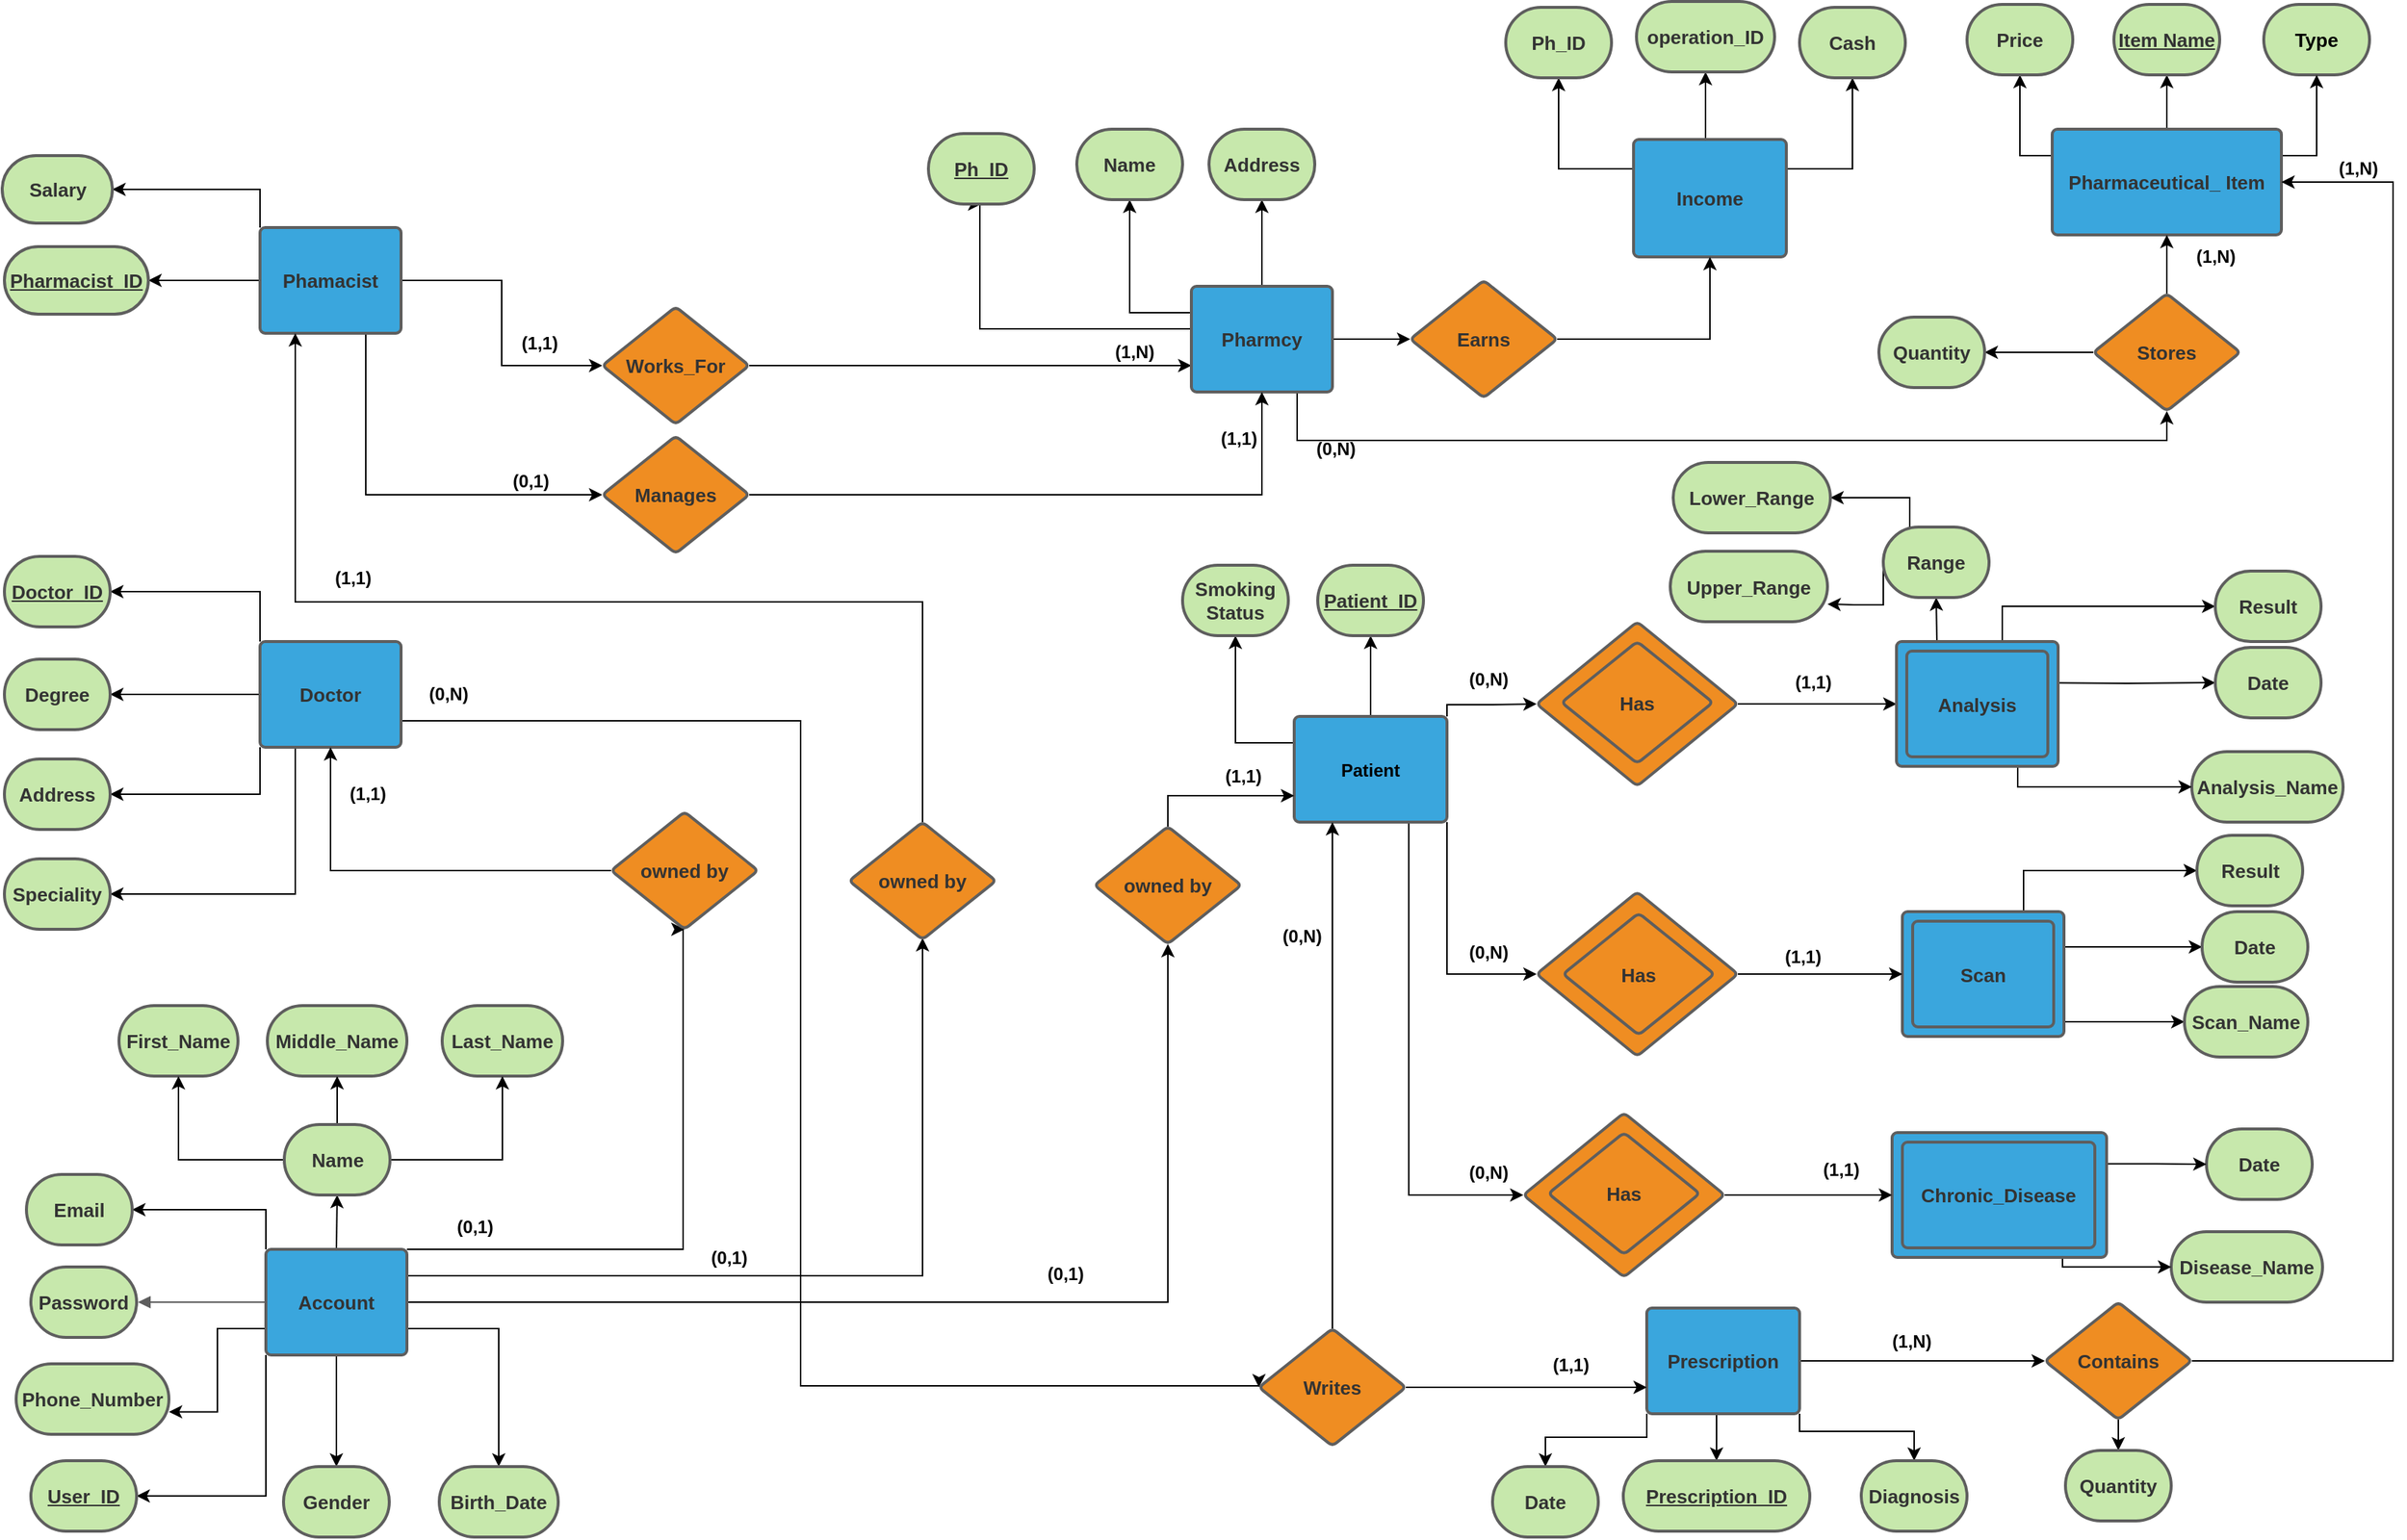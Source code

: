 <mxfile version="13.9.9" type="device"><diagram id="SrJOFGXFFk-rsunD_GMV" name="Page-1"><mxGraphModel dx="768" dy="482" grid="0" gridSize="10" guides="1" tooltips="1" connect="1" arrows="1" fold="1" page="1" pageScale="1" pageWidth="850" pageHeight="1100" math="0" shadow="0"><root><mxCell id="0"/><mxCell id="1" parent="0"/><mxCell id="N6BmVvMpEGS1UHbYdFNa-94" style="edgeStyle=orthogonalEdgeStyle;rounded=0;orthogonalLoop=1;jettySize=auto;html=1;exitX=0;exitY=1;exitDx=0;exitDy=0;entryX=1;entryY=0.5;entryDx=0;entryDy=0;fontStyle=1" parent="1" source="N6BmVvMpEGS1UHbYdFNa-1" target="N6BmVvMpEGS1UHbYdFNa-22" edge="1"><mxGeometry relative="1" as="geometry"/></mxCell><mxCell id="UK4qWIoS8Ab12ebFQnXm-16" style="edgeStyle=orthogonalEdgeStyle;rounded=0;orthogonalLoop=1;jettySize=auto;html=1;exitX=0.5;exitY=0;exitDx=0;exitDy=0;entryX=0.5;entryY=1;entryDx=0;entryDy=0;fontStyle=1" parent="1" source="N6BmVvMpEGS1UHbYdFNa-1" target="UK4qWIoS8Ab12ebFQnXm-11" edge="1"><mxGeometry relative="1" as="geometry"/></mxCell><mxCell id="UK4qWIoS8Ab12ebFQnXm-17" style="edgeStyle=orthogonalEdgeStyle;rounded=0;orthogonalLoop=1;jettySize=auto;html=1;exitX=0;exitY=0;exitDx=0;exitDy=0;entryX=1;entryY=0.5;entryDx=0;entryDy=0;fontStyle=1" parent="1" source="N6BmVvMpEGS1UHbYdFNa-1" target="N6BmVvMpEGS1UHbYdFNa-14" edge="1"><mxGeometry relative="1" as="geometry"/></mxCell><mxCell id="UK4qWIoS8Ab12ebFQnXm-21" style="edgeStyle=orthogonalEdgeStyle;rounded=0;orthogonalLoop=1;jettySize=auto;html=1;exitX=0.5;exitY=1;exitDx=0;exitDy=0;entryX=0.5;entryY=0;entryDx=0;entryDy=0;fontStyle=1" parent="1" source="N6BmVvMpEGS1UHbYdFNa-1" target="UK4qWIoS8Ab12ebFQnXm-20" edge="1"><mxGeometry relative="1" as="geometry"/></mxCell><mxCell id="UK4qWIoS8Ab12ebFQnXm-24" style="edgeStyle=orthogonalEdgeStyle;rounded=0;orthogonalLoop=1;jettySize=auto;html=1;exitX=1;exitY=0.75;exitDx=0;exitDy=0;entryX=0.5;entryY=0;entryDx=0;entryDy=0;fontStyle=1" parent="1" source="N6BmVvMpEGS1UHbYdFNa-1" target="UK4qWIoS8Ab12ebFQnXm-23" edge="1"><mxGeometry relative="1" as="geometry"/></mxCell><mxCell id="cPiCOxo47Beo3524T_LV-2" style="edgeStyle=orthogonalEdgeStyle;rounded=0;orthogonalLoop=1;jettySize=auto;html=1;exitX=1;exitY=0;exitDx=0;exitDy=0;entryX=0.5;entryY=1;entryDx=0;entryDy=0;" parent="1" source="N6BmVvMpEGS1UHbYdFNa-1" target="LXypdyW5rtcTToKxPHiF-26" edge="1"><mxGeometry relative="1" as="geometry"><Array as="points"><mxPoint x="514" y="884"/></Array><mxPoint x="514" y="677" as="targetPoint"/></mxGeometry></mxCell><mxCell id="cPiCOxo47Beo3524T_LV-3" style="edgeStyle=orthogonalEdgeStyle;rounded=0;orthogonalLoop=1;jettySize=auto;html=1;exitX=1;exitY=0.25;exitDx=0;exitDy=0;entryX=0.5;entryY=0.988;entryDx=0;entryDy=0;entryPerimeter=0;" parent="1" source="N6BmVvMpEGS1UHbYdFNa-1" target="LXypdyW5rtcTToKxPHiF-25" edge="1"><mxGeometry relative="1" as="geometry"><mxPoint x="677" y="677" as="targetPoint"/></mxGeometry></mxCell><mxCell id="cPiCOxo47Beo3524T_LV-4" style="edgeStyle=orthogonalEdgeStyle;rounded=0;orthogonalLoop=1;jettySize=auto;html=1;exitX=1;exitY=0.5;exitDx=0;exitDy=0;" parent="1" source="N6BmVvMpEGS1UHbYdFNa-1" target="LXypdyW5rtcTToKxPHiF-24" edge="1"><mxGeometry relative="1" as="geometry"><mxPoint x="844" y="677" as="targetPoint"/></mxGeometry></mxCell><mxCell id="cPiCOxo47Beo3524T_LV-25" style="edgeStyle=orthogonalEdgeStyle;rounded=0;orthogonalLoop=1;jettySize=auto;html=1;exitX=0;exitY=0.75;exitDx=0;exitDy=0;entryX=1;entryY=0.681;entryDx=0;entryDy=0;entryPerimeter=0;" parent="1" source="N6BmVvMpEGS1UHbYdFNa-1" target="cPiCOxo47Beo3524T_LV-24" edge="1"><mxGeometry relative="1" as="geometry"/></mxCell><UserObject label="Account" lucidchartObjectId="-SGSoEUG9Gz7" id="N6BmVvMpEGS1UHbYdFNa-1"><mxCell style="html=1;overflow=block;whiteSpace=wrap;;whiteSpace=wrap;fontSize=13;fontColor=#333333;spacing=3;strokeColor=#5e5e5e;strokeOpacity=100;fillOpacity=100;rounded=1;absoluteArcSize=1;arcSize=7;fillColor=#3aa6dd;strokeWidth=2;fontStyle=1" parent="1" vertex="1"><mxGeometry x="230" y="884" width="96" height="72" as="geometry"/></mxCell></UserObject><UserObject label="Email" lucidchartObjectId="dYGS0nXV1edH" id="N6BmVvMpEGS1UHbYdFNa-14"><mxCell style="html=1;overflow=block;whiteSpace=wrap;rounded=1;arcSize=50;whiteSpace=wrap;fontSize=13;fontColor=#333333;fontStyle=1;align=center;spacing=3;strokeColor=#5e5e5e;strokeOpacity=100;fillOpacity=100;fillColor=#c7e8ac;strokeWidth=2;" parent="1" vertex="1"><mxGeometry x="67" y="833" width="72" height="48" as="geometry"/></mxCell></UserObject><UserObject label="" lucidchartObjectId="zYGSJoQsdEUt" id="N6BmVvMpEGS1UHbYdFNa-15"><mxCell style="html=1;jettySize=18;whiteSpace=wrap;fontSize=11;strokeColor=#5E5E5E;rounded=1;arcSize=12;edgeStyle=orthogonalEdgeStyle;startArrow=none;;endArrow=block;endFill=1;;exitX=-0.009;exitY=0.5;exitPerimeter=0;entryX=1.013;entryY=0.5;entryPerimeter=0;fontStyle=1" parent="1" source="N6BmVvMpEGS1UHbYdFNa-1" target="N6BmVvMpEGS1UHbYdFNa-16" edge="1"><mxGeometry width="100" height="100" relative="1" as="geometry"><Array as="points"/></mxGeometry></mxCell></UserObject><UserObject label="Password" lucidchartObjectId="OYGSlnWSxsRF" id="N6BmVvMpEGS1UHbYdFNa-16"><mxCell style="html=1;overflow=block;whiteSpace=wrap;rounded=1;arcSize=50;whiteSpace=wrap;fontSize=13;fontColor=#333333;align=center;spacing=3;strokeColor=#5e5e5e;strokeOpacity=100;fillOpacity=100;fillColor=#c7e8ac;strokeWidth=2;fontStyle=1" parent="1" vertex="1"><mxGeometry x="70" y="896" width="72" height="48" as="geometry"/></mxCell></UserObject><mxCell id="UK4qWIoS8Ab12ebFQnXm-51" style="edgeStyle=orthogonalEdgeStyle;rounded=0;orthogonalLoop=1;jettySize=auto;html=1;exitX=1;exitY=0.5;exitDx=0;exitDy=0;entryX=0;entryY=0.75;entryDx=0;entryDy=0;fontStyle=1" parent="1" source="N6BmVvMpEGS1UHbYdFNa-19" target="N6BmVvMpEGS1UHbYdFNa-20" edge="1"><mxGeometry relative="1" as="geometry"/></mxCell><UserObject label="Works_For" lucidchartObjectId="PZGSMww8vtWz" id="N6BmVvMpEGS1UHbYdFNa-19"><mxCell style="html=1;overflow=block;whiteSpace=wrap;rhombus;whiteSpace=wrap;fontSize=13;fontColor=#333333;align=center;spacing=3;strokeColor=#5e5e5e;strokeOpacity=100;fillOpacity=100;rounded=1;absoluteArcSize=1;arcSize=7;fillColor=#ef8d22;strokeWidth=2;fontStyle=1" parent="1" vertex="1"><mxGeometry x="459" y="242" width="100" height="80" as="geometry"/></mxCell></UserObject><mxCell id="UK4qWIoS8Ab12ebFQnXm-64" style="edgeStyle=orthogonalEdgeStyle;rounded=0;orthogonalLoop=1;jettySize=auto;html=1;exitX=0;exitY=0.5;exitDx=0;exitDy=0;entryX=0.5;entryY=1;entryDx=0;entryDy=0;fontStyle=1" parent="1" source="N6BmVvMpEGS1UHbYdFNa-20" target="UK4qWIoS8Ab12ebFQnXm-34" edge="1"><mxGeometry relative="1" as="geometry"><Array as="points"><mxPoint x="860" y="257"/><mxPoint x="716" y="257"/></Array></mxGeometry></mxCell><mxCell id="UK4qWIoS8Ab12ebFQnXm-65" style="edgeStyle=orthogonalEdgeStyle;rounded=0;orthogonalLoop=1;jettySize=auto;html=1;exitX=0;exitY=0.25;exitDx=0;exitDy=0;entryX=0.5;entryY=1;entryDx=0;entryDy=0;fontStyle=1" parent="1" source="N6BmVvMpEGS1UHbYdFNa-20" target="UK4qWIoS8Ab12ebFQnXm-36" edge="1"><mxGeometry relative="1" as="geometry"/></mxCell><mxCell id="UK4qWIoS8Ab12ebFQnXm-68" style="edgeStyle=orthogonalEdgeStyle;rounded=0;orthogonalLoop=1;jettySize=auto;html=1;exitX=0.5;exitY=0;exitDx=0;exitDy=0;entryX=0.5;entryY=1;entryDx=0;entryDy=0;fontStyle=1" parent="1" source="N6BmVvMpEGS1UHbYdFNa-20" target="UK4qWIoS8Ab12ebFQnXm-58" edge="1"><mxGeometry relative="1" as="geometry"/></mxCell><mxCell id="UK4qWIoS8Ab12ebFQnXm-76" style="edgeStyle=orthogonalEdgeStyle;rounded=0;orthogonalLoop=1;jettySize=auto;html=1;exitX=1;exitY=0.5;exitDx=0;exitDy=0;fontStyle=1" parent="1" source="N6BmVvMpEGS1UHbYdFNa-20" target="UK4qWIoS8Ab12ebFQnXm-74" edge="1"><mxGeometry relative="1" as="geometry"/></mxCell><mxCell id="LXypdyW5rtcTToKxPHiF-21" style="edgeStyle=orthogonalEdgeStyle;rounded=0;orthogonalLoop=1;jettySize=auto;html=1;exitX=0.75;exitY=1;exitDx=0;exitDy=0;entryX=0.5;entryY=1;entryDx=0;entryDy=0;" parent="1" source="N6BmVvMpEGS1UHbYdFNa-20" target="UK4qWIoS8Ab12ebFQnXm-61" edge="1"><mxGeometry relative="1" as="geometry"><Array as="points"><mxPoint x="932" y="333"/><mxPoint x="1524" y="333"/></Array></mxGeometry></mxCell><UserObject label="Pharmcy" lucidchartObjectId="J0GSvKQGq9gK" id="N6BmVvMpEGS1UHbYdFNa-20"><mxCell style="html=1;overflow=block;whiteSpace=wrap;;whiteSpace=wrap;fontSize=13;fontColor=#333333;align=center;spacing=7;strokeColor=#5e5e5e;strokeOpacity=100;fillOpacity=100;rounded=1;absoluteArcSize=1;arcSize=7;fillColor=#3aa6dd;strokeWidth=2;fontStyle=1" parent="1" vertex="1"><mxGeometry x="860" y="228" width="96" height="72" as="geometry"/></mxCell></UserObject><UserObject label="User_ID" lucidchartObjectId="R1GS1SDH2Mbg" id="N6BmVvMpEGS1UHbYdFNa-22"><mxCell style="html=1;overflow=block;whiteSpace=wrap;rounded=1;arcSize=50;whiteSpace=wrap;fontSize=13;fontColor=#333333;fontStyle=5;align=center;spacing=3;strokeColor=#5e5e5e;strokeOpacity=100;fillOpacity=100;fillColor=#c7e8ac;strokeWidth=2;" parent="1" vertex="1"><mxGeometry x="70" y="1028" width="72" height="48" as="geometry"/></mxCell></UserObject><mxCell id="UK4qWIoS8Ab12ebFQnXm-49" style="edgeStyle=orthogonalEdgeStyle;rounded=0;orthogonalLoop=1;jettySize=auto;html=1;exitX=0.75;exitY=1;exitDx=0;exitDy=0;entryX=0;entryY=0.5;entryDx=0;entryDy=0;fontStyle=1" parent="1" source="N6BmVvMpEGS1UHbYdFNa-31" target="UK4qWIoS8Ab12ebFQnXm-30" edge="1"><mxGeometry relative="1" as="geometry"/></mxCell><mxCell id="UK4qWIoS8Ab12ebFQnXm-50" style="edgeStyle=orthogonalEdgeStyle;rounded=0;orthogonalLoop=1;jettySize=auto;html=1;exitX=1;exitY=0.5;exitDx=0;exitDy=0;entryX=0;entryY=0.5;entryDx=0;entryDy=0;fontStyle=1" parent="1" source="N6BmVvMpEGS1UHbYdFNa-31" target="N6BmVvMpEGS1UHbYdFNa-19" edge="1"><mxGeometry relative="1" as="geometry"/></mxCell><mxCell id="cPiCOxo47Beo3524T_LV-22" style="edgeStyle=orthogonalEdgeStyle;rounded=0;orthogonalLoop=1;jettySize=auto;html=1;exitX=0;exitY=0.5;exitDx=0;exitDy=0;entryX=1;entryY=0.5;entryDx=0;entryDy=0;" parent="1" source="N6BmVvMpEGS1UHbYdFNa-31" target="hWyK3MEY5wXp8ldDRZPH-13" edge="1"><mxGeometry relative="1" as="geometry"/></mxCell><mxCell id="Si9dY1vlD9MWlboweXO1-2" style="edgeStyle=orthogonalEdgeStyle;rounded=0;orthogonalLoop=1;jettySize=auto;html=1;exitX=0;exitY=0;exitDx=0;exitDy=0;entryX=1;entryY=0.5;entryDx=0;entryDy=0;" parent="1" source="N6BmVvMpEGS1UHbYdFNa-31" target="Si9dY1vlD9MWlboweXO1-1" edge="1"><mxGeometry relative="1" as="geometry"/></mxCell><UserObject label="Phamacist" lucidchartObjectId="CaHSCyLZCDPA" id="N6BmVvMpEGS1UHbYdFNa-31"><mxCell style="html=1;overflow=block;whiteSpace=wrap;;whiteSpace=wrap;fontSize=13;fontColor=#333333;align=center;spacing=7;strokeColor=#5e5e5e;strokeOpacity=100;fillOpacity=100;rounded=1;absoluteArcSize=1;arcSize=7;fillColor=#3aa6dd;strokeWidth=2;fontStyle=1" parent="1" vertex="1"><mxGeometry x="226" y="188" width="96" height="72" as="geometry"/></mxCell></UserObject><mxCell id="6YdUePQtOF0OQLc7jwly-23" style="edgeStyle=orthogonalEdgeStyle;rounded=0;orthogonalLoop=1;jettySize=auto;html=1;exitX=0.75;exitY=0;exitDx=0;exitDy=0;entryX=0;entryY=0.5;entryDx=0;entryDy=0;" parent="1" source="N6BmVvMpEGS1UHbYdFNa-36" target="N6BmVvMpEGS1UHbYdFNa-44" edge="1"><mxGeometry relative="1" as="geometry"/></mxCell><mxCell id="6YdUePQtOF0OQLc7jwly-25" style="edgeStyle=orthogonalEdgeStyle;rounded=0;orthogonalLoop=1;jettySize=auto;html=1;exitX=1;exitY=0.25;exitDx=0;exitDy=0;entryX=0;entryY=0.5;entryDx=0;entryDy=0;" parent="1" source="N6BmVvMpEGS1UHbYdFNa-36" target="N6BmVvMpEGS1UHbYdFNa-42" edge="1"><mxGeometry relative="1" as="geometry"><mxPoint x="1512.98" y="662.588" as="targetPoint"/><Array as="points"><mxPoint x="1454" y="678"/></Array></mxGeometry></mxCell><mxCell id="ACIOXOJVwjQED-e7u1HB-14" style="edgeStyle=orthogonalEdgeStyle;rounded=0;orthogonalLoop=1;jettySize=auto;html=1;exitX=1;exitY=0.75;exitDx=0;exitDy=0;entryX=0;entryY=0.5;entryDx=0;entryDy=0;" parent="1" source="N6BmVvMpEGS1UHbYdFNa-36" target="N6BmVvMpEGS1UHbYdFNa-40" edge="1"><mxGeometry relative="1" as="geometry"><Array as="points"><mxPoint x="1454" y="729"/></Array></mxGeometry></mxCell><UserObject label="Scans" lucidchartObjectId="TfHS3AQrBClq" id="N6BmVvMpEGS1UHbYdFNa-36"><mxCell style="html=1;overflow=block;whiteSpace=wrap;;whiteSpace=wrap;fontSize=13;fontColor=#333333;align=center;spacing=7;strokeColor=#5e5e5e;strokeOpacity=100;fillOpacity=100;rounded=1;absoluteArcSize=1;arcSize=7;fillColor=#3aa6dd;strokeWidth=2;fontStyle=1" parent="1" vertex="1"><mxGeometry x="1344" y="654" width="110" height="85" as="geometry"/></mxCell></UserObject><UserObject label="Scan_Name" lucidchartObjectId="ugHShS6XO9Eq" id="N6BmVvMpEGS1UHbYdFNa-40"><mxCell style="html=1;overflow=block;whiteSpace=wrap;rounded=1;arcSize=50;whiteSpace=wrap;fontSize=13;fontColor=#333333;align=center;spacing=3;strokeColor=#5e5e5e;strokeOpacity=100;fillOpacity=100;fillColor=#c7e8ac;strokeWidth=2;fontStyle=1" parent="1" vertex="1"><mxGeometry x="1536" y="705" width="84" height="48" as="geometry"/></mxCell></UserObject><UserObject label="Date" lucidchartObjectId="OgHSLH1Q~NTP" id="N6BmVvMpEGS1UHbYdFNa-42"><mxCell style="html=1;overflow=block;whiteSpace=wrap;rounded=1;arcSize=50;whiteSpace=wrap;fontSize=13;fontColor=#333333;align=center;spacing=3;strokeColor=#5e5e5e;strokeOpacity=100;fillOpacity=100;fillColor=#c7e8ac;strokeWidth=2;fontStyle=1" parent="1" vertex="1"><mxGeometry x="1548" y="654" width="72" height="48" as="geometry"/></mxCell></UserObject><UserObject label="Result" lucidchartObjectId="ZgHS8Fq8jt4v" id="N6BmVvMpEGS1UHbYdFNa-44"><mxCell style="html=1;overflow=block;whiteSpace=wrap;rounded=1;arcSize=50;whiteSpace=wrap;fontSize=13;fontColor=#333333;align=center;spacing=3;strokeColor=#5e5e5e;strokeOpacity=100;fillOpacity=100;fillColor=#c7e8ac;strokeWidth=2;fontStyle=1" parent="1" vertex="1"><mxGeometry x="1544.5" y="602" width="72" height="48" as="geometry"/></mxCell></UserObject><mxCell id="UK4qWIoS8Ab12ebFQnXm-3" style="edgeStyle=orthogonalEdgeStyle;rounded=0;orthogonalLoop=1;jettySize=auto;html=1;exitX=0;exitY=0.5;exitDx=0;exitDy=0;entryX=1;entryY=0.5;entryDx=0;entryDy=0;fontStyle=1" parent="1" source="N6BmVvMpEGS1UHbYdFNa-47" target="hWyK3MEY5wXp8ldDRZPH-2" edge="1"><mxGeometry relative="1" as="geometry"/></mxCell><mxCell id="UK4qWIoS8Ab12ebFQnXm-19" style="edgeStyle=orthogonalEdgeStyle;rounded=0;orthogonalLoop=1;jettySize=auto;html=1;exitX=0;exitY=1;exitDx=0;exitDy=0;entryX=1;entryY=0.5;entryDx=0;entryDy=0;fontStyle=1" parent="1" source="N6BmVvMpEGS1UHbYdFNa-47" target="hWyK3MEY5wXp8ldDRZPH-11" edge="1"><mxGeometry relative="1" as="geometry"/></mxCell><mxCell id="UK4qWIoS8Ab12ebFQnXm-115" style="edgeStyle=orthogonalEdgeStyle;rounded=0;orthogonalLoop=1;jettySize=auto;html=1;exitX=0;exitY=0;exitDx=0;exitDy=0;entryX=1;entryY=0.5;entryDx=0;entryDy=0;" parent="1" source="N6BmVvMpEGS1UHbYdFNa-47" target="UK4qWIoS8Ab12ebFQnXm-114" edge="1"><mxGeometry relative="1" as="geometry"/></mxCell><mxCell id="LXypdyW5rtcTToKxPHiF-2" style="edgeStyle=orthogonalEdgeStyle;rounded=0;orthogonalLoop=1;jettySize=auto;html=1;exitX=0.25;exitY=1;exitDx=0;exitDy=0;entryX=1;entryY=0.5;entryDx=0;entryDy=0;" parent="1" source="N6BmVvMpEGS1UHbYdFNa-47" target="LXypdyW5rtcTToKxPHiF-1" edge="1"><mxGeometry relative="1" as="geometry"/></mxCell><mxCell id="LXypdyW5rtcTToKxPHiF-10" style="edgeStyle=orthogonalEdgeStyle;rounded=0;orthogonalLoop=1;jettySize=auto;html=1;exitX=1;exitY=0.75;exitDx=0;exitDy=0;entryX=0;entryY=0.5;entryDx=0;entryDy=0;" parent="1" source="N6BmVvMpEGS1UHbYdFNa-47" target="LXypdyW5rtcTToKxPHiF-3" edge="1"><mxGeometry relative="1" as="geometry"><Array as="points"><mxPoint x="594" y="524"/><mxPoint x="594" y="977"/></Array></mxGeometry></mxCell><UserObject label="Doctor" lucidchartObjectId="ovHSjndOjdJD" id="N6BmVvMpEGS1UHbYdFNa-47"><mxCell style="html=1;overflow=block;whiteSpace=wrap;;whiteSpace=wrap;fontSize=13;fontColor=#333333;align=center;spacing=7;strokeColor=#5e5e5e;strokeOpacity=100;fillOpacity=100;rounded=1;absoluteArcSize=1;arcSize=7;fillColor=#3aa6dd;strokeWidth=2;fontStyle=1" parent="1" vertex="1"><mxGeometry x="226" y="470" width="96" height="72" as="geometry"/></mxCell></UserObject><mxCell id="cPiCOxo47Beo3524T_LV-13" style="edgeStyle=orthogonalEdgeStyle;rounded=0;orthogonalLoop=1;jettySize=auto;html=1;exitX=0.642;exitY=0.02;exitDx=0;exitDy=0;entryX=0;entryY=0.5;entryDx=0;entryDy=0;exitPerimeter=0;" parent="1" target="cPiCOxo47Beo3524T_LV-10" edge="1" source="cPiCOxo47Beo3524T_LV-32"><mxGeometry relative="1" as="geometry"><mxPoint x="1412" y="462" as="sourcePoint"/><Array as="points"><mxPoint x="1412" y="472"/><mxPoint x="1412" y="446"/></Array></mxGeometry></mxCell><mxCell id="cPiCOxo47Beo3524T_LV-15" style="edgeStyle=orthogonalEdgeStyle;rounded=0;orthogonalLoop=1;jettySize=auto;html=1;exitX=1;exitY=0.5;exitDx=0;exitDy=0;entryX=0;entryY=0.5;entryDx=0;entryDy=0;" parent="1" target="cPiCOxo47Beo3524T_LV-9" edge="1"><mxGeometry relative="1" as="geometry"><mxPoint x="1436" y="498" as="sourcePoint"/></mxGeometry></mxCell><UserObject label="Type" lucidchartObjectId="q4GSKJaUH7Fd" id="N6BmVvMpEGS1UHbYdFNa-136"><mxCell style="html=1;overflow=block;whiteSpace=wrap;rounded=1;arcSize=50;whiteSpace=wrap;fontSize=13;fontStyle=1;align=center;spacing=3;strokeOpacity=100;fillOpacity=100;strokeWidth=2;strokeColor=#5E5E5E;fillColor=#C7E8AC;" parent="1" vertex="1"><mxGeometry x="1590" y="36" width="72" height="48" as="geometry"/></mxCell></UserObject><mxCell id="UK4qWIoS8Ab12ebFQnXm-89" style="edgeStyle=orthogonalEdgeStyle;rounded=0;orthogonalLoop=1;jettySize=auto;html=1;exitX=1;exitY=0.25;exitDx=0;exitDy=0;entryX=0.5;entryY=1;entryDx=0;entryDy=0;fontStyle=1" parent="1" source="N6BmVvMpEGS1UHbYdFNa-154" target="N6BmVvMpEGS1UHbYdFNa-136" edge="1"><mxGeometry relative="1" as="geometry"/></mxCell><mxCell id="UK4qWIoS8Ab12ebFQnXm-104" style="edgeStyle=orthogonalEdgeStyle;rounded=0;orthogonalLoop=1;jettySize=auto;html=1;exitX=0.5;exitY=0;exitDx=0;exitDy=0;entryX=0.5;entryY=1;entryDx=0;entryDy=0;fontStyle=1" parent="1" source="N6BmVvMpEGS1UHbYdFNa-154" target="UK4qWIoS8Ab12ebFQnXm-85" edge="1"><mxGeometry relative="1" as="geometry"/></mxCell><mxCell id="UK4qWIoS8Ab12ebFQnXm-105" style="edgeStyle=orthogonalEdgeStyle;rounded=0;orthogonalLoop=1;jettySize=auto;html=1;exitX=0;exitY=0.25;exitDx=0;exitDy=0;entryX=0.5;entryY=1;entryDx=0;entryDy=0;fontStyle=1" parent="1" source="N6BmVvMpEGS1UHbYdFNa-154" target="UK4qWIoS8Ab12ebFQnXm-86" edge="1"><mxGeometry relative="1" as="geometry"/></mxCell><UserObject label="Pharmaceutical_ Item" lucidchartObjectId="J0GSvKQGq9gK" id="N6BmVvMpEGS1UHbYdFNa-154"><mxCell style="html=1;overflow=block;whiteSpace=wrap;;whiteSpace=wrap;fontSize=13;fontColor=#333333;align=center;spacing=7;strokeColor=#5e5e5e;strokeOpacity=100;fillOpacity=100;rounded=1;absoluteArcSize=1;arcSize=7;fillColor=#3aa6dd;strokeWidth=2;fontStyle=1" parent="1" vertex="1"><mxGeometry x="1446" y="121" width="156" height="72" as="geometry"/></mxCell></UserObject><mxCell id="N6BmVvMpEGS1UHbYdFNa-155" style="edgeStyle=orthogonalEdgeStyle;rounded=0;orthogonalLoop=1;jettySize=auto;html=1;exitX=0.5;exitY=1;exitDx=0;exitDy=0;fontStyle=1" parent="1" edge="1"><mxGeometry relative="1" as="geometry"><mxPoint x="1516" y="77" as="sourcePoint"/><mxPoint x="1516" y="77" as="targetPoint"/></mxGeometry></mxCell><mxCell id="UK4qWIoS8Ab12ebFQnXm-119" style="edgeStyle=orthogonalEdgeStyle;rounded=0;orthogonalLoop=1;jettySize=auto;html=1;exitX=0.5;exitY=0;exitDx=0;exitDy=0;entryX=0.5;entryY=1;entryDx=0;entryDy=0;" parent="1" source="N6BmVvMpEGS1UHbYdFNa-180" target="UK4qWIoS8Ab12ebFQnXm-118" edge="1"><mxGeometry relative="1" as="geometry"/></mxCell><mxCell id="UK4qWIoS8Ab12ebFQnXm-121" style="edgeStyle=orthogonalEdgeStyle;rounded=0;orthogonalLoop=1;jettySize=auto;html=1;exitX=1;exitY=0;exitDx=0;exitDy=0;entryX=0;entryY=0.5;entryDx=0;entryDy=0;" parent="1" source="N6BmVvMpEGS1UHbYdFNa-180" target="UK4qWIoS8Ab12ebFQnXm-120" edge="1"><mxGeometry relative="1" as="geometry"><Array as="points"><mxPoint x="1034" y="513"/><mxPoint x="1065" y="513"/></Array></mxGeometry></mxCell><mxCell id="cPiCOxo47Beo3524T_LV-37" style="edgeStyle=orthogonalEdgeStyle;rounded=0;orthogonalLoop=1;jettySize=auto;html=1;exitX=1;exitY=1;exitDx=0;exitDy=0;entryX=0;entryY=0.5;entryDx=0;entryDy=0;" parent="1" source="N6BmVvMpEGS1UHbYdFNa-180" target="cPiCOxo47Beo3524T_LV-35" edge="1"><mxGeometry relative="1" as="geometry"/></mxCell><mxCell id="cPiCOxo47Beo3524T_LV-54" style="edgeStyle=orthogonalEdgeStyle;rounded=0;orthogonalLoop=1;jettySize=auto;html=1;exitX=0.75;exitY=1;exitDx=0;exitDy=0;entryX=0;entryY=0.5;entryDx=0;entryDy=0;" parent="1" source="N6BmVvMpEGS1UHbYdFNa-180" target="cPiCOxo47Beo3524T_LV-51" edge="1"><mxGeometry relative="1" as="geometry"/></mxCell><mxCell id="LXypdyW5rtcTToKxPHiF-31" style="edgeStyle=orthogonalEdgeStyle;rounded=0;orthogonalLoop=1;jettySize=auto;html=1;exitX=0;exitY=0.25;exitDx=0;exitDy=0;entryX=0.5;entryY=1;entryDx=0;entryDy=0;" parent="1" source="N6BmVvMpEGS1UHbYdFNa-180" target="LXypdyW5rtcTToKxPHiF-30" edge="1"><mxGeometry relative="1" as="geometry"/></mxCell><UserObject label="&lt;span style=&quot;color: rgb(0 , 0 , 0) ; font-size: 12px&quot;&gt;Patient&lt;/span&gt;" lucidchartObjectId="TfHS3AQrBClq" id="N6BmVvMpEGS1UHbYdFNa-180"><mxCell style="html=1;overflow=block;whiteSpace=wrap;;whiteSpace=wrap;fontSize=13;fontColor=#333333;align=center;spacing=7;strokeColor=#5e5e5e;strokeOpacity=100;fillOpacity=100;rounded=1;absoluteArcSize=1;arcSize=7;fillColor=#3aa6dd;strokeWidth=2;fontStyle=1" parent="1" vertex="1"><mxGeometry x="930" y="521" width="104" height="72" as="geometry"/></mxCell></UserObject><mxCell id="N6BmVvMpEGS1UHbYdFNa-187" value="(1,1)" style="text;html=1;align=center;verticalAlign=middle;resizable=0;points=[];autosize=1;fontStyle=1" parent="1" vertex="1"><mxGeometry x="396" y="257" width="40" height="20" as="geometry"/></mxCell><mxCell id="N6BmVvMpEGS1UHbYdFNa-191" value="(1,1)" style="text;html=1;align=center;verticalAlign=middle;resizable=0;points=[];autosize=1;fontStyle=1" parent="1" vertex="1"><mxGeometry x="872" y="322" width="40" height="20" as="geometry"/></mxCell><UserObject label="Degree" lucidchartObjectId="OYGSlnWSxsRF" id="hWyK3MEY5wXp8ldDRZPH-2"><mxCell style="html=1;overflow=block;whiteSpace=wrap;rounded=1;arcSize=50;whiteSpace=wrap;fontSize=13;fontColor=#333333;align=center;spacing=3;strokeColor=#5e5e5e;strokeOpacity=100;fillOpacity=100;fillColor=#c7e8ac;strokeWidth=2;fontStyle=1" parent="1" vertex="1"><mxGeometry x="52" y="482" width="72" height="48" as="geometry"/></mxCell></UserObject><UserObject label="Address" lucidchartObjectId="OYGSlnWSxsRF" id="hWyK3MEY5wXp8ldDRZPH-11"><mxCell style="html=1;overflow=block;whiteSpace=wrap;rounded=1;arcSize=50;whiteSpace=wrap;fontSize=13;fontColor=#333333;align=center;spacing=3;strokeColor=#5e5e5e;strokeOpacity=100;fillOpacity=100;fillColor=#c7e8ac;strokeWidth=2;fontStyle=1" parent="1" vertex="1"><mxGeometry x="52" y="550" width="72" height="48" as="geometry"/></mxCell></UserObject><UserObject label="Pharmacist_ID" lucidchartObjectId="dYGS0nXV1edH" id="hWyK3MEY5wXp8ldDRZPH-13"><mxCell style="html=1;overflow=block;whiteSpace=wrap;rounded=1;arcSize=50;whiteSpace=wrap;fontSize=13;fontColor=#333333;fontStyle=5;align=center;spacing=3;strokeColor=#5e5e5e;strokeOpacity=100;fillOpacity=100;fillColor=#c7e8ac;strokeWidth=2;" parent="1" vertex="1"><mxGeometry x="52" y="201" width="98" height="46" as="geometry"/></mxCell></UserObject><mxCell id="UK4qWIoS8Ab12ebFQnXm-96" style="edgeStyle=orthogonalEdgeStyle;rounded=0;orthogonalLoop=1;jettySize=auto;html=1;exitX=0;exitY=0.25;exitDx=0;exitDy=0;fontStyle=1" parent="1" source="KkuqJVuLSE56TDZzYvB7-1" target="UK4qWIoS8Ab12ebFQnXm-93" edge="1"><mxGeometry relative="1" as="geometry"/></mxCell><mxCell id="UK4qWIoS8Ab12ebFQnXm-98" style="edgeStyle=orthogonalEdgeStyle;rounded=0;orthogonalLoop=1;jettySize=auto;html=1;exitX=0.5;exitY=0;exitDx=0;exitDy=0;entryX=0.5;entryY=1;entryDx=0;entryDy=0;fontStyle=1" parent="1" source="KkuqJVuLSE56TDZzYvB7-1" target="UK4qWIoS8Ab12ebFQnXm-94" edge="1"><mxGeometry relative="1" as="geometry"><Array as="points"><mxPoint x="1210" y="128"/></Array></mxGeometry></mxCell><mxCell id="UK4qWIoS8Ab12ebFQnXm-99" style="edgeStyle=orthogonalEdgeStyle;rounded=0;orthogonalLoop=1;jettySize=auto;html=1;exitX=1;exitY=0.25;exitDx=0;exitDy=0;entryX=0.5;entryY=1;entryDx=0;entryDy=0;fontStyle=1" parent="1" source="KkuqJVuLSE56TDZzYvB7-1" target="UK4qWIoS8Ab12ebFQnXm-95" edge="1"><mxGeometry relative="1" as="geometry"/></mxCell><UserObject label="Income" lucidchartObjectId="J0GSvKQGq9gK" id="KkuqJVuLSE56TDZzYvB7-1"><mxCell style="html=1;overflow=block;whiteSpace=wrap;;whiteSpace=wrap;fontSize=13;fontColor=#333333;align=center;spacing=7;strokeColor=#5e5e5e;strokeOpacity=100;fillOpacity=100;rounded=1;absoluteArcSize=1;arcSize=7;fillColor=#3aa6dd;strokeWidth=2;fontStyle=1" parent="1" vertex="1"><mxGeometry x="1161" y="128" width="104" height="80" as="geometry"/></mxCell></UserObject><UserObject label="First_Name" lucidchartObjectId="dYGS0nXV1edH" id="UK4qWIoS8Ab12ebFQnXm-8"><mxCell style="html=1;overflow=block;whiteSpace=wrap;rounded=1;arcSize=50;whiteSpace=wrap;fontSize=13;fontColor=#333333;fontStyle=1;align=center;spacing=3;strokeColor=#5e5e5e;strokeOpacity=100;fillOpacity=100;fillColor=#c7e8ac;strokeWidth=2;" parent="1" vertex="1"><mxGeometry x="130" y="718" width="81" height="48" as="geometry"/></mxCell></UserObject><UserObject label="Last_Name" lucidchartObjectId="dYGS0nXV1edH" id="UK4qWIoS8Ab12ebFQnXm-9"><mxCell style="html=1;overflow=block;whiteSpace=wrap;rounded=1;arcSize=50;whiteSpace=wrap;fontSize=13;fontColor=#333333;fontStyle=1;align=center;spacing=3;strokeColor=#5e5e5e;strokeOpacity=100;fillOpacity=100;fillColor=#c7e8ac;strokeWidth=2;" parent="1" vertex="1"><mxGeometry x="350" y="718" width="82" height="48" as="geometry"/></mxCell></UserObject><UserObject label="Middle_Name" lucidchartObjectId="dYGS0nXV1edH" id="UK4qWIoS8Ab12ebFQnXm-10"><mxCell style="html=1;overflow=block;whiteSpace=wrap;rounded=1;arcSize=50;whiteSpace=wrap;fontSize=13;fontColor=#333333;fontStyle=1;align=center;spacing=3;strokeColor=#5e5e5e;strokeOpacity=100;fillOpacity=100;fillColor=#c7e8ac;strokeWidth=2;" parent="1" vertex="1"><mxGeometry x="231" y="718" width="95" height="48" as="geometry"/></mxCell></UserObject><mxCell id="UK4qWIoS8Ab12ebFQnXm-13" style="edgeStyle=orthogonalEdgeStyle;rounded=0;orthogonalLoop=1;jettySize=auto;html=1;exitX=0.5;exitY=0;exitDx=0;exitDy=0;entryX=0.5;entryY=1;entryDx=0;entryDy=0;fontStyle=1" parent="1" source="UK4qWIoS8Ab12ebFQnXm-11" target="UK4qWIoS8Ab12ebFQnXm-10" edge="1"><mxGeometry relative="1" as="geometry"/></mxCell><mxCell id="UK4qWIoS8Ab12ebFQnXm-14" style="edgeStyle=orthogonalEdgeStyle;rounded=0;orthogonalLoop=1;jettySize=auto;html=1;exitX=1;exitY=0.5;exitDx=0;exitDy=0;entryX=0.5;entryY=1;entryDx=0;entryDy=0;fontStyle=1" parent="1" source="UK4qWIoS8Ab12ebFQnXm-11" target="UK4qWIoS8Ab12ebFQnXm-9" edge="1"><mxGeometry relative="1" as="geometry"/></mxCell><mxCell id="UK4qWIoS8Ab12ebFQnXm-15" style="edgeStyle=orthogonalEdgeStyle;rounded=0;orthogonalLoop=1;jettySize=auto;html=1;exitX=0;exitY=0.5;exitDx=0;exitDy=0;entryX=0.5;entryY=1;entryDx=0;entryDy=0;fontStyle=1" parent="1" source="UK4qWIoS8Ab12ebFQnXm-11" target="UK4qWIoS8Ab12ebFQnXm-8" edge="1"><mxGeometry relative="1" as="geometry"/></mxCell><UserObject label="Name" lucidchartObjectId="dYGS0nXV1edH" id="UK4qWIoS8Ab12ebFQnXm-11"><mxCell style="html=1;overflow=block;whiteSpace=wrap;rounded=1;arcSize=50;whiteSpace=wrap;fontSize=13;fontColor=#333333;fontStyle=1;align=center;spacing=3;strokeColor=#5e5e5e;strokeOpacity=100;fillOpacity=100;fillColor=#c7e8ac;strokeWidth=2;" parent="1" vertex="1"><mxGeometry x="242.5" y="799" width="72" height="48" as="geometry"/></mxCell></UserObject><UserObject label="Gender" lucidchartObjectId="dYGS0nXV1edH" id="UK4qWIoS8Ab12ebFQnXm-20"><mxCell style="html=1;overflow=block;whiteSpace=wrap;rounded=1;arcSize=50;whiteSpace=wrap;fontSize=13;fontColor=#333333;fontStyle=1;align=center;spacing=3;strokeColor=#5e5e5e;strokeOpacity=100;fillOpacity=100;fillColor=#c7e8ac;strokeWidth=2;" parent="1" vertex="1"><mxGeometry x="242" y="1032" width="72" height="48" as="geometry"/></mxCell></UserObject><UserObject label="Birth_Date" lucidchartObjectId="dYGS0nXV1edH" id="UK4qWIoS8Ab12ebFQnXm-23"><mxCell style="html=1;overflow=block;whiteSpace=wrap;rounded=1;arcSize=50;whiteSpace=wrap;fontSize=13;fontColor=#333333;fontStyle=1;align=center;spacing=3;strokeColor=#5e5e5e;strokeOpacity=100;fillOpacity=100;fillColor=#c7e8ac;strokeWidth=2;" parent="1" vertex="1"><mxGeometry x="348" y="1032" width="81" height="48" as="geometry"/></mxCell></UserObject><mxCell id="UK4qWIoS8Ab12ebFQnXm-47" style="edgeStyle=orthogonalEdgeStyle;rounded=0;orthogonalLoop=1;jettySize=auto;html=1;exitX=1;exitY=0.5;exitDx=0;exitDy=0;entryX=0.5;entryY=1;entryDx=0;entryDy=0;fontStyle=1" parent="1" source="UK4qWIoS8Ab12ebFQnXm-30" target="N6BmVvMpEGS1UHbYdFNa-20" edge="1"><mxGeometry relative="1" as="geometry"/></mxCell><UserObject label="Manages" lucidchartObjectId="PZGSMww8vtWz" id="UK4qWIoS8Ab12ebFQnXm-30"><mxCell style="html=1;overflow=block;whiteSpace=wrap;rhombus;whiteSpace=wrap;fontSize=13;fontColor=#333333;align=center;spacing=3;strokeColor=#5e5e5e;strokeOpacity=100;fillOpacity=100;rounded=1;absoluteArcSize=1;arcSize=7;fillColor=#ef8d22;strokeWidth=2;fontStyle=1" parent="1" vertex="1"><mxGeometry x="459" y="330" width="100" height="80" as="geometry"/></mxCell></UserObject><mxCell id="UK4qWIoS8Ab12ebFQnXm-33" value="(0,1)" style="text;html=1;align=center;verticalAlign=middle;resizable=0;points=[];autosize=1;fontStyle=1" parent="1" vertex="1"><mxGeometry x="392" y="352" width="35" height="18" as="geometry"/></mxCell><UserObject label="Ph_ID" lucidchartObjectId="OYGSlnWSxsRF" id="UK4qWIoS8Ab12ebFQnXm-34"><mxCell style="html=1;overflow=block;whiteSpace=wrap;rounded=1;arcSize=50;whiteSpace=wrap;fontSize=13;fontColor=#333333;align=center;spacing=3;strokeColor=#5e5e5e;strokeOpacity=100;fillOpacity=100;fillColor=#c7e8ac;strokeWidth=2;fontStyle=5" parent="1" vertex="1"><mxGeometry x="681" y="124" width="72" height="48" as="geometry"/></mxCell></UserObject><UserObject label="Name" lucidchartObjectId="OYGSlnWSxsRF" id="UK4qWIoS8Ab12ebFQnXm-36"><mxCell style="html=1;overflow=block;whiteSpace=wrap;rounded=1;arcSize=50;whiteSpace=wrap;fontSize=13;fontColor=#333333;align=center;spacing=3;strokeColor=#5e5e5e;strokeOpacity=100;fillOpacity=100;fillColor=#c7e8ac;strokeWidth=2;fontStyle=1" parent="1" vertex="1"><mxGeometry x="782" y="121" width="72" height="48" as="geometry"/></mxCell></UserObject><UserObject label="Address" lucidchartObjectId="OYGSlnWSxsRF" id="UK4qWIoS8Ab12ebFQnXm-58"><mxCell style="html=1;overflow=block;whiteSpace=wrap;rounded=1;arcSize=50;whiteSpace=wrap;fontSize=13;fontColor=#333333;align=center;spacing=3;strokeColor=#5e5e5e;strokeOpacity=100;fillOpacity=100;fillColor=#c7e8ac;strokeWidth=2;fontStyle=1" parent="1" vertex="1"><mxGeometry x="872" y="121" width="72" height="48" as="geometry"/></mxCell></UserObject><mxCell id="6YdUePQtOF0OQLc7jwly-59" style="edgeStyle=orthogonalEdgeStyle;rounded=0;orthogonalLoop=1;jettySize=auto;html=1;exitX=0;exitY=0.5;exitDx=0;exitDy=0;entryX=1;entryY=0.5;entryDx=0;entryDy=0;" parent="1" source="UK4qWIoS8Ab12ebFQnXm-61" target="6YdUePQtOF0OQLc7jwly-57" edge="1"><mxGeometry relative="1" as="geometry"/></mxCell><mxCell id="LXypdyW5rtcTToKxPHiF-20" style="edgeStyle=orthogonalEdgeStyle;rounded=0;orthogonalLoop=1;jettySize=auto;html=1;exitX=0.5;exitY=0;exitDx=0;exitDy=0;entryX=0.5;entryY=1;entryDx=0;entryDy=0;" parent="1" source="UK4qWIoS8Ab12ebFQnXm-61" target="N6BmVvMpEGS1UHbYdFNa-154" edge="1"><mxGeometry relative="1" as="geometry"/></mxCell><UserObject label="Stores" lucidchartObjectId="PZGSMww8vtWz" id="UK4qWIoS8Ab12ebFQnXm-61"><mxCell style="html=1;overflow=block;whiteSpace=wrap;rhombus;whiteSpace=wrap;fontSize=13;fontColor=#333333;align=center;spacing=3;strokeColor=#5e5e5e;strokeOpacity=100;fillOpacity=100;rounded=1;absoluteArcSize=1;arcSize=7;fillColor=#ef8d22;strokeWidth=2;fontStyle=1" parent="1" vertex="1"><mxGeometry x="1474" y="233" width="100" height="80" as="geometry"/></mxCell></UserObject><mxCell id="UK4qWIoS8Ab12ebFQnXm-92" style="edgeStyle=orthogonalEdgeStyle;rounded=0;orthogonalLoop=1;jettySize=auto;html=1;exitX=1;exitY=0.5;exitDx=0;exitDy=0;entryX=0.5;entryY=1;entryDx=0;entryDy=0;fontStyle=1" parent="1" source="UK4qWIoS8Ab12ebFQnXm-74" target="KkuqJVuLSE56TDZzYvB7-1" edge="1"><mxGeometry relative="1" as="geometry"/></mxCell><UserObject label="Earns" lucidchartObjectId="PZGSMww8vtWz" id="UK4qWIoS8Ab12ebFQnXm-74"><mxCell style="html=1;overflow=block;whiteSpace=wrap;rhombus;whiteSpace=wrap;fontSize=13;fontColor=#333333;align=center;spacing=3;strokeColor=#5e5e5e;strokeOpacity=100;fillOpacity=100;rounded=1;absoluteArcSize=1;arcSize=7;fillColor=#ef8d22;strokeWidth=2;fontStyle=1" parent="1" vertex="1"><mxGeometry x="1009" y="224" width="100" height="80" as="geometry"/></mxCell></UserObject><UserObject label="Item Name" lucidchartObjectId="OYGSlnWSxsRF" id="UK4qWIoS8Ab12ebFQnXm-85"><mxCell style="html=1;overflow=block;whiteSpace=wrap;rounded=1;arcSize=50;whiteSpace=wrap;fontSize=13;fontColor=#333333;align=center;spacing=3;strokeColor=#5e5e5e;strokeOpacity=100;fillOpacity=100;fillColor=#c7e8ac;strokeWidth=2;fontStyle=5" parent="1" vertex="1"><mxGeometry x="1488" y="36" width="72" height="48" as="geometry"/></mxCell></UserObject><UserObject label="Price" lucidchartObjectId="OYGSlnWSxsRF" id="UK4qWIoS8Ab12ebFQnXm-86"><mxCell style="html=1;overflow=block;whiteSpace=wrap;rounded=1;arcSize=50;whiteSpace=wrap;fontSize=13;fontColor=#333333;align=center;spacing=3;strokeColor=#5e5e5e;strokeOpacity=100;fillOpacity=100;strokeWidth=2;fontStyle=1;fillColor=#C7E8AC;" parent="1" vertex="1"><mxGeometry x="1388" y="36" width="72" height="48" as="geometry"/></mxCell></UserObject><UserObject label="Ph_ID" lucidchartObjectId="OYGSlnWSxsRF" id="UK4qWIoS8Ab12ebFQnXm-93"><mxCell style="html=1;overflow=block;whiteSpace=wrap;rounded=1;arcSize=50;whiteSpace=wrap;fontSize=13;fontColor=#333333;align=center;spacing=3;strokeColor=#5e5e5e;strokeOpacity=100;fillOpacity=100;strokeWidth=2;fontStyle=1;fillColor=#C7E8AC;" parent="1" vertex="1"><mxGeometry x="1074" y="38" width="72" height="48" as="geometry"/></mxCell></UserObject><UserObject label="operation_ID" lucidchartObjectId="OYGSlnWSxsRF" id="UK4qWIoS8Ab12ebFQnXm-94"><mxCell style="html=1;overflow=block;whiteSpace=wrap;rounded=1;arcSize=50;whiteSpace=wrap;fontSize=13;fontColor=#333333;align=center;spacing=3;strokeColor=#5e5e5e;strokeOpacity=100;fillOpacity=100;strokeWidth=2;fontStyle=1;fillColor=#C7E8AC;" parent="1" vertex="1"><mxGeometry x="1163" y="34" width="94" height="48" as="geometry"/></mxCell></UserObject><UserObject label="Cash" lucidchartObjectId="OYGSlnWSxsRF" id="UK4qWIoS8Ab12ebFQnXm-95"><mxCell style="html=1;overflow=block;whiteSpace=wrap;rounded=1;arcSize=50;whiteSpace=wrap;fontSize=13;fontColor=#333333;align=center;spacing=3;strokeColor=#5e5e5e;strokeOpacity=100;fillOpacity=100;strokeWidth=2;fontStyle=1;fillColor=#C7E8AC;" parent="1" vertex="1"><mxGeometry x="1274" y="38" width="72" height="48" as="geometry"/></mxCell></UserObject><UserObject label="Doctor_ID" lucidchartObjectId="OYGSlnWSxsRF" id="UK4qWIoS8Ab12ebFQnXm-114"><mxCell style="html=1;overflow=block;whiteSpace=wrap;rounded=1;arcSize=50;whiteSpace=wrap;fontSize=13;fontColor=#333333;align=center;spacing=3;strokeColor=#5e5e5e;strokeOpacity=100;fillOpacity=100;fillColor=#c7e8ac;strokeWidth=2;fontStyle=5" parent="1" vertex="1"><mxGeometry x="52" y="412" width="72" height="48" as="geometry"/></mxCell></UserObject><UserObject label="Patient_ID" lucidchartObjectId="OYGSlnWSxsRF" id="UK4qWIoS8Ab12ebFQnXm-118"><mxCell style="html=1;overflow=block;whiteSpace=wrap;rounded=1;arcSize=50;whiteSpace=wrap;fontSize=13;fontColor=#333333;align=center;spacing=3;strokeColor=#5e5e5e;strokeOpacity=100;fillOpacity=100;fillColor=#c7e8ac;strokeWidth=2;fontStyle=5" parent="1" vertex="1"><mxGeometry x="946" y="418" width="72" height="48" as="geometry"/></mxCell></UserObject><mxCell id="F9PdRHuad6qBdYjQ_-Uo-1" style="edgeStyle=orthogonalEdgeStyle;rounded=0;orthogonalLoop=1;jettySize=auto;html=1;exitX=1;exitY=0.5;exitDx=0;exitDy=0;entryX=0;entryY=0.5;entryDx=0;entryDy=0;" edge="1" parent="1" source="UK4qWIoS8Ab12ebFQnXm-120" target="cPiCOxo47Beo3524T_LV-32"><mxGeometry relative="1" as="geometry"/></mxCell><UserObject label="" lucidchartObjectId="PZGSMww8vtWz" id="UK4qWIoS8Ab12ebFQnXm-120"><mxCell style="html=1;overflow=block;whiteSpace=wrap;rhombus;whiteSpace=wrap;fontSize=13;fontColor=#333333;align=center;spacing=3;strokeColor=#5e5e5e;strokeOpacity=100;fillOpacity=100;rounded=1;absoluteArcSize=1;arcSize=7;fillColor=#ef8d22;strokeWidth=2;fontStyle=1" parent="1" vertex="1"><mxGeometry x="1095" y="456.5" width="137" height="112" as="geometry"/></mxCell></UserObject><mxCell id="6YdUePQtOF0OQLc7jwly-47" style="edgeStyle=orthogonalEdgeStyle;rounded=0;orthogonalLoop=1;jettySize=auto;html=1;exitX=1;exitY=0.5;exitDx=0;exitDy=0;entryX=0;entryY=0.5;entryDx=0;entryDy=0;" parent="1" source="6YdUePQtOF0OQLc7jwly-7" target="6YdUePQtOF0OQLc7jwly-36" edge="1"><mxGeometry relative="1" as="geometry"/></mxCell><mxCell id="LXypdyW5rtcTToKxPHiF-16" style="edgeStyle=orthogonalEdgeStyle;rounded=0;orthogonalLoop=1;jettySize=auto;html=1;exitX=0.5;exitY=1;exitDx=0;exitDy=0;entryX=0.5;entryY=0;entryDx=0;entryDy=0;" parent="1" source="6YdUePQtOF0OQLc7jwly-7" target="LXypdyW5rtcTToKxPHiF-14" edge="1"><mxGeometry relative="1" as="geometry"/></mxCell><mxCell id="Si9dY1vlD9MWlboweXO1-6" style="edgeStyle=orthogonalEdgeStyle;rounded=0;orthogonalLoop=1;jettySize=auto;html=1;exitX=1;exitY=1;exitDx=0;exitDy=0;entryX=0.5;entryY=0;entryDx=0;entryDy=0;" parent="1" source="6YdUePQtOF0OQLc7jwly-7" target="Si9dY1vlD9MWlboweXO1-5" edge="1"><mxGeometry relative="1" as="geometry"><Array as="points"><mxPoint x="1274" y="1008"/><mxPoint x="1352" y="1008"/></Array></mxGeometry></mxCell><mxCell id="Si9dY1vlD9MWlboweXO1-8" style="edgeStyle=orthogonalEdgeStyle;rounded=0;orthogonalLoop=1;jettySize=auto;html=1;exitX=0;exitY=1;exitDx=0;exitDy=0;entryX=0.5;entryY=0;entryDx=0;entryDy=0;" parent="1" source="6YdUePQtOF0OQLc7jwly-7" target="Si9dY1vlD9MWlboweXO1-7" edge="1"><mxGeometry relative="1" as="geometry"><Array as="points"><mxPoint x="1170" y="1012"/><mxPoint x="1101" y="1012"/></Array></mxGeometry></mxCell><UserObject label="Prescription" lucidchartObjectId="TfHS3AQrBClq" id="6YdUePQtOF0OQLc7jwly-7"><mxCell style="html=1;overflow=block;whiteSpace=wrap;;whiteSpace=wrap;fontSize=13;fontColor=#333333;align=center;spacing=7;strokeColor=#5e5e5e;strokeOpacity=100;fillOpacity=100;rounded=1;absoluteArcSize=1;arcSize=7;strokeWidth=2;fontStyle=1;fillColor=#3AA6DD;" parent="1" vertex="1"><mxGeometry x="1170" y="924" width="104" height="72" as="geometry"/></mxCell></UserObject><mxCell id="6YdUePQtOF0OQLc7jwly-31" style="edgeStyle=orthogonalEdgeStyle;rounded=0;orthogonalLoop=1;jettySize=auto;html=1;exitX=0.5;exitY=1;exitDx=0;exitDy=0;" parent="1" source="N6BmVvMpEGS1UHbYdFNa-40" target="N6BmVvMpEGS1UHbYdFNa-40" edge="1"><mxGeometry relative="1" as="geometry"/></mxCell><mxCell id="6YdUePQtOF0OQLc7jwly-53" style="edgeStyle=orthogonalEdgeStyle;rounded=0;orthogonalLoop=1;jettySize=auto;html=1;exitX=1;exitY=0.5;exitDx=0;exitDy=0;entryX=1;entryY=0.5;entryDx=0;entryDy=0;" parent="1" source="6YdUePQtOF0OQLc7jwly-36" target="N6BmVvMpEGS1UHbYdFNa-154" edge="1"><mxGeometry relative="1" as="geometry"><Array as="points"><mxPoint x="1678" y="960"/><mxPoint x="1678" y="157"/></Array></mxGeometry></mxCell><mxCell id="LXypdyW5rtcTToKxPHiF-23" style="edgeStyle=orthogonalEdgeStyle;rounded=0;orthogonalLoop=1;jettySize=auto;html=1;exitX=0.5;exitY=1;exitDx=0;exitDy=0;entryX=0.5;entryY=0;entryDx=0;entryDy=0;" parent="1" source="6YdUePQtOF0OQLc7jwly-36" target="LXypdyW5rtcTToKxPHiF-22" edge="1"><mxGeometry relative="1" as="geometry"/></mxCell><UserObject label="Contains" lucidchartObjectId="PZGSMww8vtWz" id="6YdUePQtOF0OQLc7jwly-36"><mxCell style="html=1;overflow=block;whiteSpace=wrap;rhombus;whiteSpace=wrap;fontSize=13;fontColor=#333333;align=center;spacing=3;strokeColor=#5e5e5e;strokeOpacity=100;fillOpacity=100;rounded=1;absoluteArcSize=1;arcSize=7;fillColor=#ef8d22;strokeWidth=2;fontStyle=1" parent="1" vertex="1"><mxGeometry x="1441" y="920" width="100" height="80" as="geometry"/></mxCell></UserObject><UserObject label="Quantity" lucidchartObjectId="OYGSlnWSxsRF" id="6YdUePQtOF0OQLc7jwly-57"><mxCell style="html=1;overflow=block;whiteSpace=wrap;rounded=1;arcSize=50;whiteSpace=wrap;fontSize=13;fontColor=#333333;align=center;spacing=3;strokeColor=#5e5e5e;strokeOpacity=100;fillOpacity=100;strokeWidth=2;fontStyle=1;fillColor=#C7E8AC;" parent="1" vertex="1"><mxGeometry x="1328" y="249" width="72" height="48" as="geometry"/></mxCell></UserObject><mxCell id="6YdUePQtOF0OQLc7jwly-67" style="edgeStyle=orthogonalEdgeStyle;rounded=0;orthogonalLoop=1;jettySize=auto;html=1;exitX=0.5;exitY=0;exitDx=0;exitDy=0;entryX=0.25;entryY=1;entryDx=0;entryDy=0;" parent="1" source="LXypdyW5rtcTToKxPHiF-25" target="N6BmVvMpEGS1UHbYdFNa-31" edge="1"><mxGeometry relative="1" as="geometry"><Array as="points"><mxPoint x="677" y="443"/><mxPoint x="250" y="443"/></Array><mxPoint x="677" y="581" as="sourcePoint"/></mxGeometry></mxCell><UserObject label="Analysis_Name" lucidchartObjectId="ugHShS6XO9Eq" id="cPiCOxo47Beo3524T_LV-8"><mxCell style="html=1;overflow=block;whiteSpace=wrap;rounded=1;arcSize=50;whiteSpace=wrap;fontSize=13;fontColor=#333333;align=center;spacing=3;strokeColor=#5e5e5e;strokeOpacity=100;fillOpacity=100;fillColor=#c7e8ac;strokeWidth=2;fontStyle=1" parent="1" vertex="1"><mxGeometry x="1541" y="545" width="103" height="48" as="geometry"/></mxCell></UserObject><UserObject label="Date" lucidchartObjectId="OgHSLH1Q~NTP" id="cPiCOxo47Beo3524T_LV-9"><mxCell style="html=1;overflow=block;whiteSpace=wrap;rounded=1;arcSize=50;whiteSpace=wrap;fontSize=13;fontColor=#333333;align=center;spacing=3;strokeColor=#5e5e5e;strokeOpacity=100;fillOpacity=100;fillColor=#c7e8ac;strokeWidth=2;fontStyle=1" parent="1" vertex="1"><mxGeometry x="1557" y="474" width="72" height="48" as="geometry"/></mxCell></UserObject><UserObject label="Result" lucidchartObjectId="ZgHS8Fq8jt4v" id="cPiCOxo47Beo3524T_LV-10"><mxCell style="html=1;overflow=block;whiteSpace=wrap;rounded=1;arcSize=50;whiteSpace=wrap;fontSize=13;fontColor=#333333;align=center;spacing=3;strokeColor=#5e5e5e;strokeOpacity=100;fillOpacity=100;fillColor=#c7e8ac;strokeWidth=2;fontStyle=1" parent="1" vertex="1"><mxGeometry x="1557" y="422" width="72" height="48" as="geometry"/></mxCell></UserObject><UserObject label="Date" lucidchartObjectId="OgHSLH1Q~NTP" id="cPiCOxo47Beo3524T_LV-18"><mxCell style="html=1;overflow=block;whiteSpace=wrap;rounded=1;arcSize=50;whiteSpace=wrap;fontSize=13;fontColor=#333333;align=center;spacing=3;strokeColor=#5e5e5e;strokeOpacity=100;fillOpacity=100;fillColor=#c7e8ac;strokeWidth=2;fontStyle=1" parent="1" vertex="1"><mxGeometry x="1551" y="802" width="72" height="48" as="geometry"/></mxCell></UserObject><UserObject label="Disease_Name" lucidchartObjectId="ugHShS6XO9Eq" id="cPiCOxo47Beo3524T_LV-20"><mxCell style="html=1;overflow=block;whiteSpace=wrap;rounded=1;arcSize=50;whiteSpace=wrap;fontSize=13;fontColor=#333333;align=center;spacing=3;strokeColor=#5e5e5e;strokeOpacity=100;fillOpacity=100;fillColor=#c7e8ac;strokeWidth=2;fontStyle=1" parent="1" vertex="1"><mxGeometry x="1527" y="872" width="103" height="48" as="geometry"/></mxCell></UserObject><UserObject label="Phone_Number" lucidchartObjectId="OYGSlnWSxsRF" id="cPiCOxo47Beo3524T_LV-24"><mxCell style="html=1;overflow=block;whiteSpace=wrap;rounded=1;arcSize=50;whiteSpace=wrap;fontSize=13;fontColor=#333333;align=center;spacing=3;strokeColor=#5e5e5e;strokeOpacity=100;fillOpacity=100;fillColor=#c7e8ac;strokeWidth=2;fontStyle=1" parent="1" vertex="1"><mxGeometry x="60" y="962" width="104" height="48" as="geometry"/></mxCell></UserObject><mxCell id="cPiCOxo47Beo3524T_LV-26" value="(1,N)" style="text;html=1;align=center;verticalAlign=middle;resizable=0;points=[];autosize=1;fontStyle=1" parent="1" vertex="1"><mxGeometry x="802" y="264" width="37" height="18" as="geometry"/></mxCell><mxCell id="cPiCOxo47Beo3524T_LV-27" value="(0,N)" style="text;html=1;align=center;verticalAlign=middle;resizable=0;points=[];autosize=1;fontStyle=1" parent="1" vertex="1"><mxGeometry x="939" y="330" width="37" height="18" as="geometry"/></mxCell><mxCell id="cPiCOxo47Beo3524T_LV-28" value="(1,N)" style="text;html=1;align=center;verticalAlign=middle;resizable=0;points=[];autosize=1;fontStyle=1" parent="1" vertex="1"><mxGeometry x="1538" y="199" width="37" height="18" as="geometry"/></mxCell><UserObject label="Has" lucidchartObjectId="PZGSMww8vtWz" id="cPiCOxo47Beo3524T_LV-30"><mxCell style="html=1;overflow=block;whiteSpace=wrap;rhombus;whiteSpace=wrap;fontSize=13;fontColor=#333333;align=center;spacing=3;strokeColor=#5e5e5e;strokeOpacity=100;fillOpacity=100;rounded=1;absoluteArcSize=1;arcSize=7;fillColor=#ef8d22;strokeWidth=2;fontStyle=1" parent="1" vertex="1"><mxGeometry x="1112" y="470" width="103" height="83" as="geometry"/></mxCell></UserObject><UserObject label="Scan" lucidchartObjectId="TfHS3AQrBClq" id="cPiCOxo47Beo3524T_LV-31"><mxCell style="html=1;overflow=block;whiteSpace=wrap;;whiteSpace=wrap;fontSize=13;fontColor=#333333;align=center;spacing=7;strokeColor=#5e5e5e;strokeOpacity=100;fillOpacity=100;rounded=1;absoluteArcSize=1;arcSize=7;fillColor=#3aa6dd;strokeWidth=2;fontStyle=1" parent="1" vertex="1"><mxGeometry x="1351" y="660.5" width="96" height="72" as="geometry"/></mxCell></UserObject><mxCell id="F9PdRHuad6qBdYjQ_-Uo-3" style="edgeStyle=orthogonalEdgeStyle;rounded=0;orthogonalLoop=1;jettySize=auto;html=1;exitX=0.75;exitY=1;exitDx=0;exitDy=0;entryX=0;entryY=0.5;entryDx=0;entryDy=0;" edge="1" parent="1" source="cPiCOxo47Beo3524T_LV-32" target="cPiCOxo47Beo3524T_LV-8"><mxGeometry relative="1" as="geometry"><Array as="points"><mxPoint x="1423" y="569"/></Array></mxGeometry></mxCell><mxCell id="F9PdRHuad6qBdYjQ_-Uo-5" style="edgeStyle=orthogonalEdgeStyle;rounded=0;orthogonalLoop=1;jettySize=auto;html=1;exitX=0.25;exitY=0;exitDx=0;exitDy=0;entryX=0.5;entryY=1;entryDx=0;entryDy=0;" edge="1" parent="1" source="cPiCOxo47Beo3524T_LV-32" target="ACIOXOJVwjQED-e7u1HB-16"><mxGeometry relative="1" as="geometry"/></mxCell><UserObject label="Scans" lucidchartObjectId="TfHS3AQrBClq" id="cPiCOxo47Beo3524T_LV-32"><mxCell style="html=1;overflow=block;whiteSpace=wrap;;whiteSpace=wrap;fontSize=13;fontColor=#333333;align=center;spacing=7;strokeColor=#5e5e5e;strokeOpacity=100;fillOpacity=100;rounded=1;absoluteArcSize=1;arcSize=7;fillColor=#3aa6dd;strokeWidth=2;fontStyle=1" parent="1" vertex="1"><mxGeometry x="1340" y="470" width="110" height="85" as="geometry"/></mxCell></UserObject><UserObject label="Analysis" lucidchartObjectId="TfHS3AQrBClq" id="cPiCOxo47Beo3524T_LV-33"><mxCell style="html=1;overflow=block;whiteSpace=wrap;;whiteSpace=wrap;fontSize=13;fontColor=#333333;align=center;spacing=7;strokeColor=#5e5e5e;strokeOpacity=100;fillOpacity=100;rounded=1;absoluteArcSize=1;arcSize=7;fillColor=#3aa6dd;strokeWidth=2;fontStyle=1" parent="1" vertex="1"><mxGeometry x="1347" y="476.5" width="96" height="72" as="geometry"/></mxCell></UserObject><mxCell id="F9PdRHuad6qBdYjQ_-Uo-12" style="edgeStyle=orthogonalEdgeStyle;rounded=0;orthogonalLoop=1;jettySize=auto;html=1;exitX=1;exitY=0.5;exitDx=0;exitDy=0;entryX=0;entryY=0.5;entryDx=0;entryDy=0;" edge="1" parent="1" source="cPiCOxo47Beo3524T_LV-35" target="N6BmVvMpEGS1UHbYdFNa-36"><mxGeometry relative="1" as="geometry"/></mxCell><UserObject label="" lucidchartObjectId="PZGSMww8vtWz" id="cPiCOxo47Beo3524T_LV-35"><mxCell style="html=1;overflow=block;whiteSpace=wrap;rhombus;whiteSpace=wrap;fontSize=13;fontColor=#333333;align=center;spacing=3;strokeColor=#5e5e5e;strokeOpacity=100;fillOpacity=100;rounded=1;absoluteArcSize=1;arcSize=7;fillColor=#ef8d22;strokeWidth=2;fontStyle=1" parent="1" vertex="1"><mxGeometry x="1095" y="640.5" width="137" height="112" as="geometry"/></mxCell></UserObject><UserObject label="Has" lucidchartObjectId="PZGSMww8vtWz" id="cPiCOxo47Beo3524T_LV-36"><mxCell style="html=1;overflow=block;whiteSpace=wrap;rhombus;whiteSpace=wrap;fontSize=13;fontColor=#333333;align=center;spacing=3;strokeColor=#5e5e5e;strokeOpacity=100;fillOpacity=100;rounded=1;absoluteArcSize=1;arcSize=7;fillColor=#ef8d22;strokeWidth=2;fontStyle=1" parent="1" vertex="1"><mxGeometry x="1113" y="655" width="103" height="83" as="geometry"/></mxCell></UserObject><mxCell id="cPiCOxo47Beo3524T_LV-49" style="edgeStyle=orthogonalEdgeStyle;rounded=0;orthogonalLoop=1;jettySize=auto;html=1;exitX=1;exitY=0.25;exitDx=0;exitDy=0;entryX=0;entryY=0.5;entryDx=0;entryDy=0;" parent="1" source="cPiCOxo47Beo3524T_LV-46" target="cPiCOxo47Beo3524T_LV-18" edge="1"><mxGeometry relative="1" as="geometry"/></mxCell><mxCell id="cPiCOxo47Beo3524T_LV-50" style="edgeStyle=orthogonalEdgeStyle;rounded=0;orthogonalLoop=1;jettySize=auto;html=1;exitX=0.75;exitY=1;exitDx=0;exitDy=0;entryX=0;entryY=0.5;entryDx=0;entryDy=0;" parent="1" source="cPiCOxo47Beo3524T_LV-46" target="cPiCOxo47Beo3524T_LV-20" edge="1"><mxGeometry relative="1" as="geometry"><Array as="points"><mxPoint x="1453" y="863"/></Array></mxGeometry></mxCell><UserObject label="Scans" lucidchartObjectId="TfHS3AQrBClq" id="cPiCOxo47Beo3524T_LV-46"><mxCell style="html=1;overflow=block;whiteSpace=wrap;;whiteSpace=wrap;fontSize=13;fontColor=#333333;align=center;spacing=7;strokeColor=#5e5e5e;strokeOpacity=100;fillOpacity=100;rounded=1;absoluteArcSize=1;arcSize=7;fillColor=#3aa6dd;strokeWidth=2;fontStyle=1" parent="1" vertex="1"><mxGeometry x="1337" y="804.5" width="146" height="85" as="geometry"/></mxCell></UserObject><UserObject label="Chronic_Disease" lucidchartObjectId="TfHS3AQrBClq" id="cPiCOxo47Beo3524T_LV-47"><mxCell style="html=1;overflow=block;whiteSpace=wrap;;whiteSpace=wrap;fontSize=13;fontColor=#333333;align=center;spacing=7;strokeColor=#5e5e5e;strokeOpacity=100;fillOpacity=100;rounded=1;absoluteArcSize=1;arcSize=7;fillColor=#3aa6dd;strokeWidth=2;fontStyle=1" parent="1" vertex="1"><mxGeometry x="1344" y="811" width="131" height="72" as="geometry"/></mxCell></UserObject><mxCell id="cPiCOxo47Beo3524T_LV-64" style="edgeStyle=orthogonalEdgeStyle;rounded=0;orthogonalLoop=1;jettySize=auto;html=1;exitX=1;exitY=0.5;exitDx=0;exitDy=0;entryX=0;entryY=0.5;entryDx=0;entryDy=0;" parent="1" source="cPiCOxo47Beo3524T_LV-51" target="cPiCOxo47Beo3524T_LV-46" edge="1"><mxGeometry relative="1" as="geometry"/></mxCell><UserObject label="" lucidchartObjectId="PZGSMww8vtWz" id="cPiCOxo47Beo3524T_LV-51"><mxCell style="html=1;overflow=block;whiteSpace=wrap;rhombus;whiteSpace=wrap;fontSize=13;fontColor=#333333;align=center;spacing=3;strokeColor=#5e5e5e;strokeOpacity=100;fillOpacity=100;rounded=1;absoluteArcSize=1;arcSize=7;fillColor=#ef8d22;strokeWidth=2;fontStyle=1" parent="1" vertex="1"><mxGeometry x="1086" y="791" width="137" height="112" as="geometry"/></mxCell></UserObject><UserObject label="Has" lucidchartObjectId="PZGSMww8vtWz" id="cPiCOxo47Beo3524T_LV-52"><mxCell style="html=1;overflow=block;whiteSpace=wrap;rhombus;whiteSpace=wrap;fontSize=13;fontColor=#333333;align=center;spacing=3;strokeColor=#5e5e5e;strokeOpacity=100;fillOpacity=100;rounded=1;absoluteArcSize=1;arcSize=7;fillColor=#ef8d22;strokeWidth=2;fontStyle=1" parent="1" vertex="1"><mxGeometry x="1103" y="804.5" width="103" height="83" as="geometry"/></mxCell></UserObject><mxCell id="cPiCOxo47Beo3524T_LV-55" value="(1,N)" style="text;html=1;align=center;verticalAlign=middle;resizable=0;points=[];autosize=1;fontStyle=1" parent="1" vertex="1"><mxGeometry x="1331" y="938" width="37" height="18" as="geometry"/></mxCell><mxCell id="cPiCOxo47Beo3524T_LV-56" value="(1,N)" style="text;html=1;align=center;verticalAlign=middle;resizable=0;points=[];autosize=1;fontStyle=1" parent="1" vertex="1"><mxGeometry x="1635" y="139" width="37" height="18" as="geometry"/></mxCell><mxCell id="cPiCOxo47Beo3524T_LV-58" value="(0,N)" style="text;html=1;align=center;verticalAlign=middle;resizable=0;points=[];autosize=1;fontStyle=1" parent="1" vertex="1"><mxGeometry x="1043" y="487" width="37" height="18" as="geometry"/></mxCell><mxCell id="cPiCOxo47Beo3524T_LV-59" value="(1,1)" style="text;html=1;align=center;verticalAlign=middle;resizable=0;points=[];autosize=1;fontStyle=1" parent="1" vertex="1"><mxGeometry x="1265" y="489" width="35" height="18" as="geometry"/></mxCell><mxCell id="cPiCOxo47Beo3524T_LV-60" value="(1,1)" style="text;html=1;align=center;verticalAlign=middle;resizable=0;points=[];autosize=1;fontStyle=1" parent="1" vertex="1"><mxGeometry x="1284" y="821" width="35" height="18" as="geometry"/></mxCell><mxCell id="cPiCOxo47Beo3524T_LV-61" value="(0,N)" style="text;html=1;align=center;verticalAlign=middle;resizable=0;points=[];autosize=1;fontStyle=1" parent="1" vertex="1"><mxGeometry x="1043" y="823" width="37" height="18" as="geometry"/></mxCell><mxCell id="cPiCOxo47Beo3524T_LV-63" value="(0,N)" style="text;html=1;align=center;verticalAlign=middle;resizable=0;points=[];autosize=1;fontStyle=1" parent="1" vertex="1"><mxGeometry x="1043" y="673" width="37" height="18" as="geometry"/></mxCell><mxCell id="cPiCOxo47Beo3524T_LV-67" value="(0,1)" style="text;html=1;align=center;verticalAlign=middle;resizable=0;points=[];autosize=1;fontStyle=1" parent="1" vertex="1"><mxGeometry x="354" y="860" width="35" height="18" as="geometry"/></mxCell><mxCell id="cPiCOxo47Beo3524T_LV-68" value="(1,1)" style="text;html=1;align=center;verticalAlign=middle;resizable=0;points=[];autosize=1;fontStyle=1" parent="1" vertex="1"><mxGeometry x="271" y="418" width="35" height="18" as="geometry"/></mxCell><mxCell id="cPiCOxo47Beo3524T_LV-70" value="(1,1)" style="text;html=1;align=center;verticalAlign=middle;resizable=0;points=[];autosize=1;fontStyle=1" parent="1" vertex="1"><mxGeometry x="877" y="553" width="35" height="18" as="geometry"/></mxCell><mxCell id="cPiCOxo47Beo3524T_LV-71" value="(1,1)" style="text;html=1;align=center;verticalAlign=middle;resizable=0;points=[];autosize=1;fontStyle=1" parent="1" vertex="1"><mxGeometry x="281" y="565" width="35" height="18" as="geometry"/></mxCell><mxCell id="cPiCOxo47Beo3524T_LV-72" value="(0,1)" style="text;html=1;align=center;verticalAlign=middle;resizable=0;points=[];autosize=1;fontStyle=1" parent="1" vertex="1"><mxGeometry x="756" y="892" width="35" height="18" as="geometry"/></mxCell><mxCell id="cPiCOxo47Beo3524T_LV-73" value="(0,1)" style="text;html=1;align=center;verticalAlign=middle;resizable=0;points=[];autosize=1;fontStyle=1" parent="1" vertex="1"><mxGeometry x="527" y="881" width="35" height="18" as="geometry"/></mxCell><UserObject label="Speciality" lucidchartObjectId="OYGSlnWSxsRF" id="LXypdyW5rtcTToKxPHiF-1"><mxCell style="html=1;overflow=block;whiteSpace=wrap;rounded=1;arcSize=50;whiteSpace=wrap;fontSize=13;fontColor=#333333;align=center;spacing=3;strokeColor=#5e5e5e;strokeOpacity=100;fillOpacity=100;fillColor=#c7e8ac;strokeWidth=2;fontStyle=1" parent="1" vertex="1"><mxGeometry x="52" y="618" width="72" height="48" as="geometry"/></mxCell></UserObject><mxCell id="LXypdyW5rtcTToKxPHiF-6" style="edgeStyle=orthogonalEdgeStyle;rounded=0;orthogonalLoop=1;jettySize=auto;html=1;exitX=1;exitY=0.5;exitDx=0;exitDy=0;entryX=0;entryY=0.75;entryDx=0;entryDy=0;" parent="1" source="LXypdyW5rtcTToKxPHiF-3" target="6YdUePQtOF0OQLc7jwly-7" edge="1"><mxGeometry relative="1" as="geometry"/></mxCell><mxCell id="LXypdyW5rtcTToKxPHiF-11" style="edgeStyle=orthogonalEdgeStyle;rounded=0;orthogonalLoop=1;jettySize=auto;html=1;exitX=0.5;exitY=0;exitDx=0;exitDy=0;entryX=0.25;entryY=1;entryDx=0;entryDy=0;" parent="1" source="LXypdyW5rtcTToKxPHiF-3" target="N6BmVvMpEGS1UHbYdFNa-180" edge="1"><mxGeometry relative="1" as="geometry"/></mxCell><UserObject label="Writes" lucidchartObjectId="PZGSMww8vtWz" id="LXypdyW5rtcTToKxPHiF-3"><mxCell style="html=1;overflow=block;whiteSpace=wrap;rhombus;whiteSpace=wrap;fontSize=13;fontColor=#333333;align=center;spacing=3;strokeColor=#5e5e5e;strokeOpacity=100;fillOpacity=100;rounded=1;absoluteArcSize=1;arcSize=7;fillColor=#ef8d22;strokeWidth=2;fontStyle=1" parent="1" vertex="1"><mxGeometry x="906" y="938" width="100" height="80" as="geometry"/></mxCell></UserObject><UserObject label="Prescription_ID" lucidchartObjectId="OgHSLH1Q~NTP" id="LXypdyW5rtcTToKxPHiF-14"><mxCell style="html=1;overflow=block;whiteSpace=wrap;rounded=1;arcSize=50;whiteSpace=wrap;fontSize=13;fontColor=#333333;align=center;spacing=3;strokeColor=#5e5e5e;strokeOpacity=100;fillOpacity=100;fillColor=#c7e8ac;strokeWidth=2;fontStyle=5" parent="1" vertex="1"><mxGeometry x="1154" y="1028" width="127" height="48" as="geometry"/></mxCell></UserObject><UserObject label="Quantity" lucidchartObjectId="OYGSlnWSxsRF" id="LXypdyW5rtcTToKxPHiF-22"><mxCell style="html=1;overflow=block;whiteSpace=wrap;rounded=1;arcSize=50;whiteSpace=wrap;fontSize=13;fontColor=#333333;align=center;spacing=3;strokeColor=#5e5e5e;strokeOpacity=100;fillOpacity=100;strokeWidth=2;fontStyle=1;fillColor=#C7E8AC;" parent="1" vertex="1"><mxGeometry x="1455" y="1021" width="72" height="48" as="geometry"/></mxCell></UserObject><mxCell id="LXypdyW5rtcTToKxPHiF-32" style="edgeStyle=orthogonalEdgeStyle;rounded=0;orthogonalLoop=1;jettySize=auto;html=1;exitX=0.5;exitY=0;exitDx=0;exitDy=0;entryX=0;entryY=0.75;entryDx=0;entryDy=0;" parent="1" source="LXypdyW5rtcTToKxPHiF-24" target="N6BmVvMpEGS1UHbYdFNa-180" edge="1"><mxGeometry relative="1" as="geometry"/></mxCell><UserObject label="owned by" lucidchartObjectId="PZGSMww8vtWz" id="LXypdyW5rtcTToKxPHiF-24"><mxCell style="html=1;overflow=block;whiteSpace=wrap;rhombus;whiteSpace=wrap;fontSize=13;fontColor=#333333;align=center;spacing=3;strokeColor=#5e5e5e;strokeOpacity=100;fillOpacity=100;rounded=1;absoluteArcSize=1;arcSize=7;fillColor=#ef8d22;strokeWidth=2;fontStyle=1" parent="1" vertex="1"><mxGeometry x="794" y="596" width="100" height="80" as="geometry"/></mxCell></UserObject><UserObject label="owned by" lucidchartObjectId="PZGSMww8vtWz" id="LXypdyW5rtcTToKxPHiF-25"><mxCell style="html=1;overflow=block;whiteSpace=wrap;rhombus;whiteSpace=wrap;fontSize=13;fontColor=#333333;align=center;spacing=3;strokeColor=#5e5e5e;strokeOpacity=100;fillOpacity=100;rounded=1;absoluteArcSize=1;arcSize=7;fillColor=#ef8d22;strokeWidth=2;fontStyle=1" parent="1" vertex="1"><mxGeometry x="627" y="593" width="100" height="80" as="geometry"/></mxCell></UserObject><mxCell id="LXypdyW5rtcTToKxPHiF-27" style="edgeStyle=orthogonalEdgeStyle;rounded=0;orthogonalLoop=1;jettySize=auto;html=1;exitX=0;exitY=0.5;exitDx=0;exitDy=0;entryX=0.5;entryY=1;entryDx=0;entryDy=0;" parent="1" source="LXypdyW5rtcTToKxPHiF-26" target="N6BmVvMpEGS1UHbYdFNa-47" edge="1"><mxGeometry relative="1" as="geometry"/></mxCell><UserObject label="owned by" lucidchartObjectId="PZGSMww8vtWz" id="LXypdyW5rtcTToKxPHiF-26"><mxCell style="html=1;overflow=block;whiteSpace=wrap;rhombus;whiteSpace=wrap;fontSize=13;fontColor=#333333;align=center;spacing=3;strokeColor=#5e5e5e;strokeOpacity=100;fillOpacity=100;rounded=1;absoluteArcSize=1;arcSize=7;fillColor=#ef8d22;strokeWidth=2;fontStyle=1" parent="1" vertex="1"><mxGeometry x="465" y="586" width="100" height="80" as="geometry"/></mxCell></UserObject><UserObject label="Smoking Status" lucidchartObjectId="OYGSlnWSxsRF" id="LXypdyW5rtcTToKxPHiF-30"><mxCell style="html=1;overflow=block;whiteSpace=wrap;rounded=1;arcSize=50;whiteSpace=wrap;fontSize=13;fontColor=#333333;align=center;spacing=3;strokeColor=#5e5e5e;strokeOpacity=100;fillOpacity=100;fillColor=#c7e8ac;strokeWidth=2;fontStyle=1" parent="1" vertex="1"><mxGeometry x="854" y="418" width="72" height="48" as="geometry"/></mxCell></UserObject><mxCell id="LXypdyW5rtcTToKxPHiF-33" value="(1,1)" style="text;html=1;align=center;verticalAlign=middle;resizable=0;points=[];autosize=1;fontStyle=1" parent="1" vertex="1"><mxGeometry x="1100" y="954" width="35" height="18" as="geometry"/></mxCell><mxCell id="LXypdyW5rtcTToKxPHiF-34" value="(0,N)" style="text;html=1;align=center;verticalAlign=middle;resizable=0;points=[];autosize=1;fontStyle=1" parent="1" vertex="1"><mxGeometry x="916" y="662" width="37" height="18" as="geometry"/></mxCell><mxCell id="LXypdyW5rtcTToKxPHiF-35" value="(0,N)" style="text;html=1;align=center;verticalAlign=middle;resizable=0;points=[];autosize=1;fontStyle=1" parent="1" vertex="1"><mxGeometry x="335" y="497" width="37" height="18" as="geometry"/></mxCell><mxCell id="F9PdRHuad6qBdYjQ_-Uo-6" style="edgeStyle=orthogonalEdgeStyle;rounded=0;orthogonalLoop=1;jettySize=auto;html=1;exitX=0.25;exitY=0;exitDx=0;exitDy=0;" edge="1" parent="1" source="ACIOXOJVwjQED-e7u1HB-16" target="ACIOXOJVwjQED-e7u1HB-19"><mxGeometry relative="1" as="geometry"/></mxCell><mxCell id="F9PdRHuad6qBdYjQ_-Uo-11" style="edgeStyle=orthogonalEdgeStyle;rounded=0;orthogonalLoop=1;jettySize=auto;html=1;exitX=0;exitY=0.5;exitDx=0;exitDy=0;entryX=1;entryY=0.75;entryDx=0;entryDy=0;" edge="1" parent="1" source="ACIOXOJVwjQED-e7u1HB-16" target="ACIOXOJVwjQED-e7u1HB-18"><mxGeometry relative="1" as="geometry"><Array as="points"><mxPoint x="1331" y="445"/><mxPoint x="1311" y="445"/></Array></mxGeometry></mxCell><UserObject label="Range" lucidchartObjectId="ZgHS8Fq8jt4v" id="ACIOXOJVwjQED-e7u1HB-16"><mxCell style="html=1;overflow=block;whiteSpace=wrap;rounded=1;arcSize=50;whiteSpace=wrap;fontSize=13;fontColor=#333333;align=center;spacing=3;strokeColor=#5e5e5e;strokeOpacity=100;fillOpacity=100;fillColor=#c7e8ac;strokeWidth=2;fontStyle=1" parent="1" vertex="1"><mxGeometry x="1331" y="392" width="72" height="48" as="geometry"/></mxCell></UserObject><UserObject label="Upper_Range" lucidchartObjectId="ZgHS8Fq8jt4v" id="ACIOXOJVwjQED-e7u1HB-18"><mxCell style="html=1;overflow=block;whiteSpace=wrap;rounded=1;arcSize=50;whiteSpace=wrap;fontSize=13;fontColor=#333333;align=center;spacing=3;strokeColor=#5e5e5e;strokeOpacity=100;fillOpacity=100;fillColor=#c7e8ac;strokeWidth=2;fontStyle=1" parent="1" vertex="1"><mxGeometry x="1186" y="408.5" width="107" height="48" as="geometry"/></mxCell></UserObject><UserObject label="Lower_Range" lucidchartObjectId="ZgHS8Fq8jt4v" id="ACIOXOJVwjQED-e7u1HB-19"><mxCell style="html=1;overflow=block;whiteSpace=wrap;rounded=1;arcSize=50;whiteSpace=wrap;fontSize=13;fontColor=#333333;align=center;spacing=3;strokeColor=#5e5e5e;strokeOpacity=100;fillOpacity=100;fillColor=#c7e8ac;strokeWidth=2;fontStyle=1" parent="1" vertex="1"><mxGeometry x="1188" y="348" width="107" height="48" as="geometry"/></mxCell></UserObject><UserObject label="Salary" lucidchartObjectId="dYGS0nXV1edH" id="Si9dY1vlD9MWlboweXO1-1"><mxCell style="html=1;overflow=block;whiteSpace=wrap;rounded=1;arcSize=50;whiteSpace=wrap;fontSize=13;fontColor=#333333;fontStyle=1;align=center;spacing=3;strokeColor=#5e5e5e;strokeOpacity=100;fillOpacity=100;fillColor=#c7e8ac;strokeWidth=2;" parent="1" vertex="1"><mxGeometry x="50.5" y="139" width="75" height="46" as="geometry"/></mxCell></UserObject><UserObject label="Diagnosis" lucidchartObjectId="OYGSlnWSxsRF" id="Si9dY1vlD9MWlboweXO1-5"><mxCell style="html=1;overflow=block;whiteSpace=wrap;rounded=1;arcSize=50;whiteSpace=wrap;fontSize=13;fontColor=#333333;align=center;spacing=3;strokeColor=#5e5e5e;strokeOpacity=100;fillOpacity=100;strokeWidth=2;fontStyle=1;fillColor=#C7E8AC;" parent="1" vertex="1"><mxGeometry x="1316" y="1028" width="72" height="48" as="geometry"/></mxCell></UserObject><UserObject label="Date" lucidchartObjectId="OgHSLH1Q~NTP" id="Si9dY1vlD9MWlboweXO1-7"><mxCell style="html=1;overflow=block;whiteSpace=wrap;rounded=1;arcSize=50;whiteSpace=wrap;fontSize=13;fontColor=#333333;align=center;spacing=3;strokeColor=#5e5e5e;strokeOpacity=100;fillOpacity=100;fillColor=#c7e8ac;strokeWidth=2;fontStyle=1" parent="1" vertex="1"><mxGeometry x="1065" y="1032" width="72" height="48" as="geometry"/></mxCell></UserObject><mxCell id="F9PdRHuad6qBdYjQ_-Uo-13" value="(1,1)" style="text;html=1;align=center;verticalAlign=middle;resizable=0;points=[];autosize=1;fontStyle=1" vertex="1" parent="1"><mxGeometry x="1258" y="676" width="35" height="18" as="geometry"/></mxCell></root></mxGraphModel></diagram></mxfile>